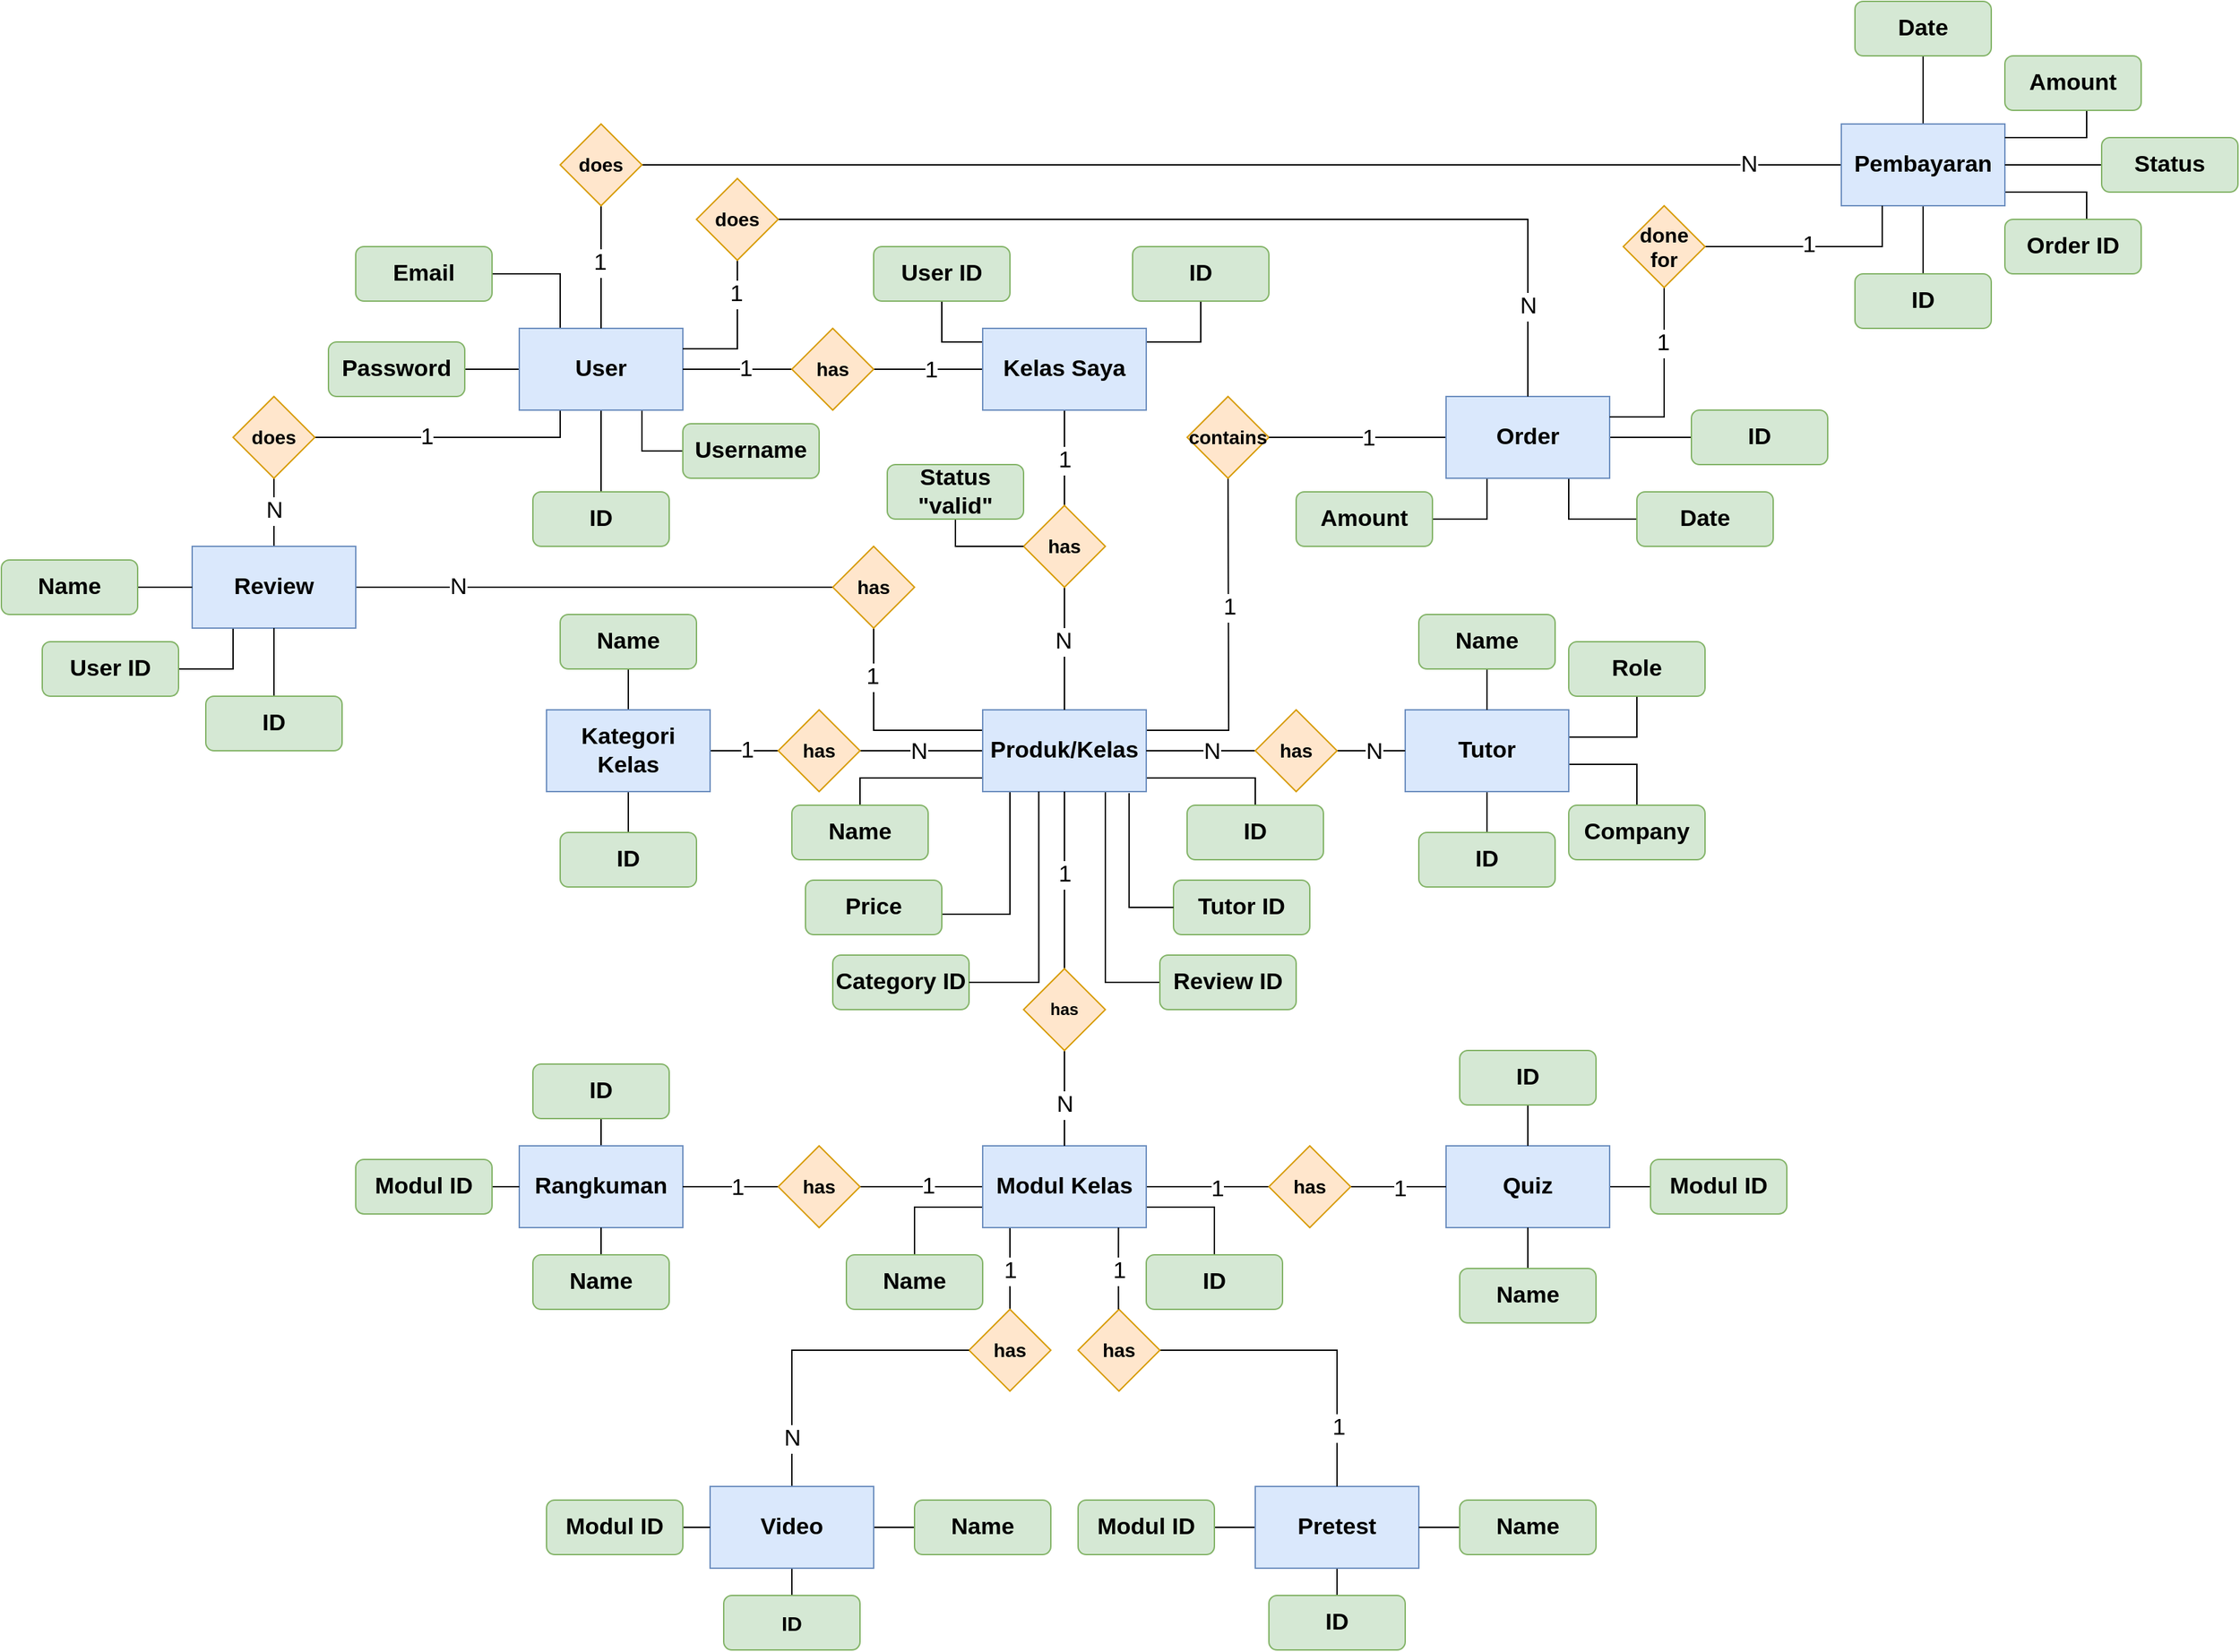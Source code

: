 <mxfile version="26.0.4">
  <diagram id="C5RBs43oDa-KdzZeNtuy" name="Page-1">
    <mxGraphModel dx="2923" dy="2339" grid="1" gridSize="10" guides="1" tooltips="1" connect="1" arrows="1" fold="1" page="1" pageScale="1" pageWidth="827" pageHeight="1169" math="0" shadow="0">
      <root>
        <mxCell id="WIyWlLk6GJQsqaUBKTNV-0" />
        <mxCell id="WIyWlLk6GJQsqaUBKTNV-1" parent="WIyWlLk6GJQsqaUBKTNV-0" />
        <mxCell id="2I8wKv11GM0MQBxy5YEE-51" style="edgeStyle=orthogonalEdgeStyle;rounded=0;orthogonalLoop=1;jettySize=auto;html=1;endArrow=none;endFill=0;" parent="WIyWlLk6GJQsqaUBKTNV-1" source="2I8wKv11GM0MQBxy5YEE-16" target="2I8wKv11GM0MQBxy5YEE-17" edge="1">
          <mxGeometry relative="1" as="geometry">
            <Array as="points">
              <mxPoint x="330" y="510" />
            </Array>
          </mxGeometry>
        </mxCell>
        <mxCell id="2I8wKv11GM0MQBxy5YEE-68" style="edgeStyle=orthogonalEdgeStyle;rounded=0;orthogonalLoop=1;jettySize=auto;html=1;endArrow=none;endFill=0;" parent="WIyWlLk6GJQsqaUBKTNV-1" source="2I8wKv11GM0MQBxy5YEE-74" target="2I8wKv11GM0MQBxy5YEE-67" edge="1">
          <mxGeometry relative="1" as="geometry" />
        </mxCell>
        <mxCell id="2I8wKv11GM0MQBxy5YEE-179" value="&lt;span style=&quot;font-size: 17px;&quot;&gt;1&lt;/span&gt;" style="edgeLabel;html=1;align=center;verticalAlign=middle;resizable=0;points=[];" parent="2I8wKv11GM0MQBxy5YEE-68" vertex="1" connectable="0">
          <mxGeometry x="-0.058" y="-2" relative="1" as="geometry">
            <mxPoint x="-2" as="offset" />
          </mxGeometry>
        </mxCell>
        <mxCell id="2I8wKv11GM0MQBxy5YEE-75" value="" style="edgeStyle=orthogonalEdgeStyle;rounded=0;orthogonalLoop=1;jettySize=auto;html=1;endArrow=none;endFill=0;" parent="WIyWlLk6GJQsqaUBKTNV-1" source="2I8wKv11GM0MQBxy5YEE-79" edge="1">
          <mxGeometry relative="1" as="geometry">
            <mxPoint x="480" y="650" as="targetPoint" />
          </mxGeometry>
        </mxCell>
        <mxCell id="2I8wKv11GM0MQBxy5YEE-101" value="" style="edgeStyle=orthogonalEdgeStyle;rounded=0;orthogonalLoop=1;jettySize=auto;html=1;endArrow=none;endFill=0;" parent="WIyWlLk6GJQsqaUBKTNV-1" source="2I8wKv11GM0MQBxy5YEE-16" edge="1">
          <mxGeometry relative="1" as="geometry">
            <mxPoint x="620" y="540" as="targetPoint" />
            <Array as="points">
              <mxPoint x="620" y="510" />
              <mxPoint x="620" y="540" />
            </Array>
          </mxGeometry>
        </mxCell>
        <mxCell id="2I8wKv11GM0MQBxy5YEE-215" value="" style="edgeStyle=orthogonalEdgeStyle;rounded=0;orthogonalLoop=1;jettySize=auto;html=1;endArrow=none;endFill=0;" parent="WIyWlLk6GJQsqaUBKTNV-1" source="2I8wKv11GM0MQBxy5YEE-16" target="2I8wKv11GM0MQBxy5YEE-213" edge="1">
          <mxGeometry relative="1" as="geometry" />
        </mxCell>
        <mxCell id="2I8wKv11GM0MQBxy5YEE-217" value="&lt;span style=&quot;font-size: 17px;&quot;&gt;N&lt;/span&gt;" style="edgeLabel;html=1;align=center;verticalAlign=middle;resizable=0;points=[];" parent="2I8wKv11GM0MQBxy5YEE-215" vertex="1" connectable="0">
          <mxGeometry x="0.049" y="1" relative="1" as="geometry">
            <mxPoint as="offset" />
          </mxGeometry>
        </mxCell>
        <mxCell id="2I8wKv11GM0MQBxy5YEE-249" style="edgeStyle=orthogonalEdgeStyle;rounded=0;orthogonalLoop=1;jettySize=auto;html=1;exitX=1;exitY=0.25;exitDx=0;exitDy=0;endArrow=none;endFill=0;" parent="WIyWlLk6GJQsqaUBKTNV-1" source="2I8wKv11GM0MQBxy5YEE-16" edge="1">
          <mxGeometry relative="1" as="geometry">
            <mxPoint x="600" y="280" as="targetPoint" />
          </mxGeometry>
        </mxCell>
        <mxCell id="2I8wKv11GM0MQBxy5YEE-258" value="&lt;span style=&quot;font-size: 17px;&quot;&gt;1&lt;/span&gt;" style="edgeLabel;html=1;align=center;verticalAlign=middle;resizable=0;points=[];" parent="2I8wKv11GM0MQBxy5YEE-249" vertex="1" connectable="0">
          <mxGeometry x="0.181" relative="1" as="geometry">
            <mxPoint as="offset" />
          </mxGeometry>
        </mxCell>
        <mxCell id="2I8wKv11GM0MQBxy5YEE-285" style="edgeStyle=orthogonalEdgeStyle;rounded=0;orthogonalLoop=1;jettySize=auto;html=1;exitX=0;exitY=0.25;exitDx=0;exitDy=0;entryX=0.5;entryY=1;entryDx=0;entryDy=0;endArrow=none;endFill=0;" parent="WIyWlLk6GJQsqaUBKTNV-1" source="2I8wKv11GM0MQBxy5YEE-16" target="2I8wKv11GM0MQBxy5YEE-286" edge="1">
          <mxGeometry relative="1" as="geometry">
            <mxPoint x="340" y="400" as="targetPoint" />
          </mxGeometry>
        </mxCell>
        <mxCell id="2I8wKv11GM0MQBxy5YEE-297" value="&lt;span style=&quot;font-size: 17px;&quot;&gt;1&lt;/span&gt;" style="edgeLabel;html=1;align=center;verticalAlign=middle;resizable=0;points=[];" parent="2I8wKv11GM0MQBxy5YEE-285" vertex="1" connectable="0">
          <mxGeometry x="0.535" y="1" relative="1" as="geometry">
            <mxPoint as="offset" />
          </mxGeometry>
        </mxCell>
        <mxCell id="2I8wKv11GM0MQBxy5YEE-316" style="edgeStyle=orthogonalEdgeStyle;rounded=0;orthogonalLoop=1;jettySize=auto;html=1;exitX=0.25;exitY=1;exitDx=0;exitDy=0;entryX=1;entryY=0.5;entryDx=0;entryDy=0;fontFamily=Helvetica;fontSize=12;fontColor=default;endArrow=none;endFill=0;" parent="WIyWlLk6GJQsqaUBKTNV-1" source="2I8wKv11GM0MQBxy5YEE-16" target="2I8wKv11GM0MQBxy5YEE-315" edge="1">
          <mxGeometry relative="1" as="geometry">
            <Array as="points">
              <mxPoint x="440" y="520" />
              <mxPoint x="440" y="610" />
            </Array>
          </mxGeometry>
        </mxCell>
        <mxCell id="2I8wKv11GM0MQBxy5YEE-333" style="edgeStyle=orthogonalEdgeStyle;rounded=0;orthogonalLoop=1;jettySize=auto;html=1;exitX=0.75;exitY=1;exitDx=0;exitDy=0;entryX=0;entryY=0.5;entryDx=0;entryDy=0;fontFamily=Helvetica;fontSize=12;fontColor=default;endArrow=none;endFill=0;" parent="WIyWlLk6GJQsqaUBKTNV-1" source="2I8wKv11GM0MQBxy5YEE-16" target="2I8wKv11GM0MQBxy5YEE-332" edge="1">
          <mxGeometry relative="1" as="geometry" />
        </mxCell>
        <mxCell id="2I8wKv11GM0MQBxy5YEE-16" value="&lt;font style=&quot;font-size: 17px;&quot;&gt;&lt;b&gt;Produk/Kelas&lt;/b&gt;&lt;/font&gt;" style="rounded=0;whiteSpace=wrap;html=1;fillColor=#dae8fc;strokeColor=#6c8ebf;" parent="WIyWlLk6GJQsqaUBKTNV-1" vertex="1">
          <mxGeometry x="420" y="460" width="120" height="60" as="geometry" />
        </mxCell>
        <mxCell id="2I8wKv11GM0MQBxy5YEE-17" value="&lt;font style=&quot;font-size: 17px;&quot;&gt;&lt;b&gt;Name&lt;/b&gt;&lt;/font&gt;" style="rounded=1;whiteSpace=wrap;html=1;fillColor=#d5e8d4;strokeColor=#82b366;" parent="WIyWlLk6GJQsqaUBKTNV-1" vertex="1">
          <mxGeometry x="280" y="530" width="100" height="40" as="geometry" />
        </mxCell>
        <mxCell id="2I8wKv11GM0MQBxy5YEE-124" style="edgeStyle=orthogonalEdgeStyle;rounded=0;orthogonalLoop=1;jettySize=auto;html=1;exitX=1;exitY=0.75;exitDx=0;exitDy=0;entryX=0.5;entryY=0;entryDx=0;entryDy=0;endArrow=none;endFill=0;" parent="WIyWlLk6GJQsqaUBKTNV-1" source="2I8wKv11GM0MQBxy5YEE-20" target="2I8wKv11GM0MQBxy5YEE-30" edge="1">
          <mxGeometry relative="1" as="geometry">
            <mxPoint x="580" y="825.103" as="targetPoint" />
          </mxGeometry>
        </mxCell>
        <mxCell id="2I8wKv11GM0MQBxy5YEE-125" style="edgeStyle=orthogonalEdgeStyle;rounded=0;orthogonalLoop=1;jettySize=auto;html=1;exitX=0;exitY=0.75;exitDx=0;exitDy=0;entryX=0.5;entryY=0;entryDx=0;entryDy=0;endArrow=none;endFill=0;" parent="WIyWlLk6GJQsqaUBKTNV-1" source="2I8wKv11GM0MQBxy5YEE-20" target="2I8wKv11GM0MQBxy5YEE-24" edge="1">
          <mxGeometry relative="1" as="geometry">
            <mxPoint x="380" y="825.103" as="targetPoint" />
          </mxGeometry>
        </mxCell>
        <mxCell id="2I8wKv11GM0MQBxy5YEE-127" style="edgeStyle=orthogonalEdgeStyle;rounded=0;orthogonalLoop=1;jettySize=auto;html=1;exitX=1;exitY=0.5;exitDx=0;exitDy=0;endArrow=none;endFill=0;" parent="WIyWlLk6GJQsqaUBKTNV-1" source="2I8wKv11GM0MQBxy5YEE-20" target="2I8wKv11GM0MQBxy5YEE-76" edge="1">
          <mxGeometry relative="1" as="geometry">
            <Array as="points">
              <mxPoint x="560" y="810" />
              <mxPoint x="560" y="810" />
            </Array>
          </mxGeometry>
        </mxCell>
        <mxCell id="2I8wKv11GM0MQBxy5YEE-128" value="&lt;span style=&quot;color: rgba(0, 0, 0, 0); font-family: monospace; font-size: 0px; text-align: start; background-color: rgb(251, 251, 251);&quot;&gt;%3CmxGraphModel%3E%3Croot%3E%3CmxCell%20id%3D%220%22%2F%3E%3CmxCell%20id%3D%221%22%20parent%3D%220%22%2F%3E%3CmxCell%20id%3D%222%22%20value%3D%22%22%20style%3D%22edgeStyle%3DorthogonalEdgeStyle%3Brounded%3D0%3BorthogonalLoop%3D1%3BjettySize%3Dauto%3Bhtml%3D1%3B%22%20edge%3D%221%22%20parent%3D%221%22%3E%3CmxGeometry%20relative%3D%221%22%20as%3D%22geometry%22%3E%3CmxPoint%20x%3D%22690%22%20y%3D%22820%22%20as%3D%22sourcePoint%22%2F%3E%3CmxPoint%20x%3D%22570%22%20y%3D%22860%22%20as%3D%22targetPoint%22%2F%3E%3C%2FmxGeometry%3E%3C%2FmxCell%3E%3C%2Froot%3E%3C%2FmxGraphModel%3E&lt;/span&gt;" style="edgeLabel;html=1;align=center;verticalAlign=middle;resizable=0;points=[];" parent="2I8wKv11GM0MQBxy5YEE-127" vertex="1" connectable="0">
          <mxGeometry x="-0.213" y="-1" relative="1" as="geometry">
            <mxPoint as="offset" />
          </mxGeometry>
        </mxCell>
        <mxCell id="2I8wKv11GM0MQBxy5YEE-155" value="&lt;span style=&quot;font-size: 17px;&quot;&gt;1&lt;/span&gt;" style="edgeLabel;html=1;align=center;verticalAlign=middle;resizable=0;points=[];" parent="2I8wKv11GM0MQBxy5YEE-127" vertex="1" connectable="0">
          <mxGeometry x="0.142" y="-2" relative="1" as="geometry">
            <mxPoint as="offset" />
          </mxGeometry>
        </mxCell>
        <mxCell id="2I8wKv11GM0MQBxy5YEE-201" value="" style="edgeStyle=orthogonalEdgeStyle;rounded=0;orthogonalLoop=1;jettySize=auto;html=1;endArrow=none;endFill=0;" parent="WIyWlLk6GJQsqaUBKTNV-1" source="2I8wKv11GM0MQBxy5YEE-20" target="2I8wKv11GM0MQBxy5YEE-133" edge="1">
          <mxGeometry relative="1" as="geometry" />
        </mxCell>
        <mxCell id="2I8wKv11GM0MQBxy5YEE-203" value="&lt;span style=&quot;color: rgba(0, 0, 0, 0); font-family: monospace; font-size: 0px; text-align: start; background-color: rgb(251, 251, 251);&quot;&gt;%3CmxGraphModel%3E%3Croot%3E%3CmxCell%20id%3D%220%22%2F%3E%3CmxCell%20id%3D%221%22%20parent%3D%220%22%2F%3E%3CmxCell%20id%3D%222%22%20style%3D%22edgeStyle%3DorthogonalEdgeStyle%3Brounded%3D0%3BorthogonalLoop%3D1%3BjettySize%3Dauto%3Bhtml%3D1%3BexitX%3D1%3BexitY%3D0.5%3BexitDx%3D0%3BexitDy%3D0%3BentryX%3D0%3BentryY%3D0.5%3BentryDx%3D0%3BentryDy%3D0%3BendArrow%3Dnone%3BendFill%3D0%3B%22%20edge%3D%221%22%20parent%3D%221%22%3E%3CmxGeometry%20relative%3D%221%22%20as%3D%22geometry%22%3E%3CmxPoint%20x%3D%22190%22%20y%3D%22810%22%20as%3D%22sourcePoint%22%2F%3E%3CmxPoint%20x%3D%22420%22%20y%3D%22810%22%20as%3D%22targetPoint%22%2F%3E%3C%2FmxGeometry%3E%3C%2FmxCell%3E%3CmxCell%20id%3D%223%22%20value%3D%22%26lt%3Bspan%20style%3D%26quot%3Bcolor%3A%20rgba(0%2C%200%2C%200%2C%200)%3B%20font-family%3A%20monospace%3B%20font-size%3A%200px%3B%20text-align%3A%20start%3B%20background-color%3A%20rgb(251%2C%20251%2C%20251)%3B%26quot%3B%26gt%3B%253CmxGraphModel%253E%253Croot%253E%253CmxCell%2520id%253D%25220%2522%252F%253E%253CmxCell%2520id%253D%25221%2522%2520parent%253D%25220%2522%252F%253E%253CmxCell%2520id%253D%25222%2522%2520style%253D%2522edgeStyle%253DorthogonalEdgeStyle%253Brounded%253D0%253BorthogonalLoop%253D1%253BjettySize%253Dauto%253Bhtml%253D1%253BexitX%253D0.75%253BexitY%253D1%253BexitDx%253D0%253BexitDy%253D0%253B%2522%2520edge%253D%25221%2522%2520parent%253D%25221%2522%253E%253CmxGeometry%2520relative%253D%25221%2522%2520as%253D%2522geometry%2522%253E%253CmxPoint%2520x%253D%2522170%2522%2520y%253D%2522930%2522%2520as%253D%2522targetPoint%2522%252F%253E%253CmxPoint%2520x%253D%2522160%2522%2520y%253D%2522860%2522%2520as%253D%2522sourcePoint%2522%252F%253E%253C%252FmxGeometry%253E%253C%252FmxCell%253E%253C%252Froot%253E%253C%252FmxGraphModel%253E%26lt%3B%2Fspan%26gt%3B%22%20style%3D%22edgeLabel%3Bhtml%3D1%3Balign%3Dcenter%3BverticalAlign%3Dmiddle%3Bresizable%3D0%3Bpoints%3D%5B%5D%3B%22%20vertex%3D%221%22%20connectable%3D%220%22%20parent%3D%222%22%3E%3CmxGeometry%20x%3D%220.637%22%20y%3D%22-1%22%20relative%3D%221%22%20as%3D%22geometry%22%3E%3CmxPoint%20as%3D%22offset%22%2F%3E%3C%2FmxGeometry%3E%3C%2FmxCell%3E%3CmxCell%20id%3D%224%22%20value%3D%22%26lt%3Bspan%20style%3D%26quot%3Bfont-size%3A%2017px%3B%26quot%3B%26gt%3B1%26lt%3B%2Fspan%26gt%3B%22%20style%3D%22edgeLabel%3Bhtml%3D1%3Balign%3Dcenter%3BverticalAlign%3Dmiddle%3Bresizable%3D0%3Bpoints%3D%5B%5D%3B%22%20vertex%3D%221%22%20connectable%3D%220%22%20parent%3D%222%22%3E%3CmxGeometry%20x%3D%220.596%22%20relative%3D%221%22%20as%3D%22geometry%22%3E%3CmxPoint%20as%3D%22offset%22%2F%3E%3C%2FmxGeometry%3E%3C%2FmxCell%3E%3CmxCell%20id%3D%225%22%20value%3D%22%26lt%3Bspan%20style%3D%26quot%3Bfont-size%3A%2017px%3B%26quot%3B%26gt%3B1%26lt%3B%2Fspan%26gt%3B%22%20style%3D%22edgeLabel%3Bhtml%3D1%3Balign%3Dcenter%3BverticalAlign%3Dmiddle%3Bresizable%3D0%3Bpoints%3D%5B%5D%3B%22%20vertex%3D%221%22%20connectable%3D%220%22%20parent%3D%222%22%3E%3CmxGeometry%20x%3D%22-0.599%22%20relative%3D%221%22%20as%3D%22geometry%22%3E%3CmxPoint%20as%3D%22offset%22%2F%3E%3C%2FmxGeometry%3E%3C%2FmxCell%3E%3C%2Froot%3E%3C%2FmxGraphModel%3E&lt;/span&gt;" style="edgeLabel;html=1;align=center;verticalAlign=middle;resizable=0;points=[];" parent="2I8wKv11GM0MQBxy5YEE-201" vertex="1" connectable="0">
          <mxGeometry x="0.016" y="-3" relative="1" as="geometry">
            <mxPoint as="offset" />
          </mxGeometry>
        </mxCell>
        <mxCell id="2I8wKv11GM0MQBxy5YEE-204" value="&lt;span style=&quot;font-size: 17px;&quot;&gt;1&lt;/span&gt;" style="edgeLabel;html=1;align=center;verticalAlign=middle;resizable=0;points=[];" parent="2I8wKv11GM0MQBxy5YEE-201" vertex="1" connectable="0">
          <mxGeometry x="-0.105" relative="1" as="geometry">
            <mxPoint as="offset" />
          </mxGeometry>
        </mxCell>
        <mxCell id="2I8wKv11GM0MQBxy5YEE-334" value="" style="edgeStyle=orthogonalEdgeStyle;rounded=0;orthogonalLoop=1;jettySize=auto;html=1;fontFamily=Helvetica;fontSize=12;fontColor=default;endArrow=none;endFill=0;" parent="WIyWlLk6GJQsqaUBKTNV-1" source="2I8wKv11GM0MQBxy5YEE-20" target="2I8wKv11GM0MQBxy5YEE-146" edge="1">
          <mxGeometry relative="1" as="geometry">
            <Array as="points">
              <mxPoint x="440" y="850" />
              <mxPoint x="440" y="850" />
            </Array>
          </mxGeometry>
        </mxCell>
        <mxCell id="2I8wKv11GM0MQBxy5YEE-335" value="&lt;span style=&quot;font-size: 17px;&quot;&gt;1&lt;/span&gt;" style="edgeLabel;html=1;align=center;verticalAlign=middle;resizable=0;points=[];rounded=1;strokeColor=#9673a6;fontFamily=Helvetica;fontSize=12;fontColor=default;fillColor=#e1d5e7;" parent="2I8wKv11GM0MQBxy5YEE-334" vertex="1" connectable="0">
          <mxGeometry x="0.048" relative="1" as="geometry">
            <mxPoint as="offset" />
          </mxGeometry>
        </mxCell>
        <mxCell id="2I8wKv11GM0MQBxy5YEE-20" value="&lt;font style=&quot;font-size: 17px;&quot;&gt;&lt;b&gt;Modul Kelas&lt;/b&gt;&lt;/font&gt;" style="rounded=0;whiteSpace=wrap;html=1;fillColor=#dae8fc;strokeColor=#6c8ebf;" parent="WIyWlLk6GJQsqaUBKTNV-1" vertex="1">
          <mxGeometry x="420" y="780" width="120" height="60" as="geometry" />
        </mxCell>
        <mxCell id="2I8wKv11GM0MQBxy5YEE-34" value="" style="edgeStyle=orthogonalEdgeStyle;rounded=0;orthogonalLoop=1;jettySize=auto;html=1;endArrow=none;endFill=0;" parent="WIyWlLk6GJQsqaUBKTNV-1" source="2I8wKv11GM0MQBxy5YEE-21" target="2I8wKv11GM0MQBxy5YEE-23" edge="1">
          <mxGeometry relative="1" as="geometry" />
        </mxCell>
        <mxCell id="2I8wKv11GM0MQBxy5YEE-21" value="&lt;font style=&quot;font-size: 17px;&quot;&gt;&lt;b&gt;Rangkuman&lt;/b&gt;&lt;/font&gt;" style="rounded=0;whiteSpace=wrap;html=1;fillColor=#dae8fc;strokeColor=#6c8ebf;" parent="WIyWlLk6GJQsqaUBKTNV-1" vertex="1">
          <mxGeometry x="80" y="780" width="120" height="60" as="geometry" />
        </mxCell>
        <mxCell id="2I8wKv11GM0MQBxy5YEE-41" style="edgeStyle=orthogonalEdgeStyle;rounded=0;orthogonalLoop=1;jettySize=auto;html=1;endArrow=none;endFill=0;" parent="WIyWlLk6GJQsqaUBKTNV-1" source="2I8wKv11GM0MQBxy5YEE-22" target="2I8wKv11GM0MQBxy5YEE-33" edge="1">
          <mxGeometry relative="1" as="geometry">
            <Array as="points">
              <mxPoint x="930" y="810" />
              <mxPoint x="930" y="810" />
            </Array>
          </mxGeometry>
        </mxCell>
        <mxCell id="2I8wKv11GM0MQBxy5YEE-22" value="&lt;font style=&quot;font-size: 17px;&quot;&gt;&lt;b&gt;Quiz&lt;/b&gt;&lt;/font&gt;" style="rounded=0;whiteSpace=wrap;html=1;fillColor=#dae8fc;strokeColor=#6c8ebf;" parent="WIyWlLk6GJQsqaUBKTNV-1" vertex="1">
          <mxGeometry x="760" y="780" width="120" height="60" as="geometry" />
        </mxCell>
        <mxCell id="2I8wKv11GM0MQBxy5YEE-23" value="&lt;font style=&quot;font-size: 17px;&quot;&gt;&lt;b&gt;ID&lt;/b&gt;&lt;/font&gt;" style="rounded=1;whiteSpace=wrap;html=1;fillColor=#d5e8d4;strokeColor=#82b366;" parent="WIyWlLk6GJQsqaUBKTNV-1" vertex="1">
          <mxGeometry x="90" y="720" width="100" height="40" as="geometry" />
        </mxCell>
        <mxCell id="2I8wKv11GM0MQBxy5YEE-24" value="&lt;font style=&quot;font-size: 17px;&quot;&gt;&lt;b&gt;Name&lt;/b&gt;&lt;/font&gt;" style="rounded=1;whiteSpace=wrap;html=1;fillColor=#d5e8d4;strokeColor=#82b366;" parent="WIyWlLk6GJQsqaUBKTNV-1" vertex="1">
          <mxGeometry x="320" y="860" width="100" height="40" as="geometry" />
        </mxCell>
        <mxCell id="2I8wKv11GM0MQBxy5YEE-88" value="" style="edgeStyle=orthogonalEdgeStyle;rounded=0;orthogonalLoop=1;jettySize=auto;html=1;endArrow=none;endFill=0;" parent="WIyWlLk6GJQsqaUBKTNV-1" source="2I8wKv11GM0MQBxy5YEE-28" target="2I8wKv11GM0MQBxy5YEE-21" edge="1">
          <mxGeometry relative="1" as="geometry" />
        </mxCell>
        <mxCell id="2I8wKv11GM0MQBxy5YEE-28" value="&lt;font style=&quot;font-size: 17px;&quot;&gt;&lt;b&gt;Modul ID&lt;/b&gt;&lt;/font&gt;" style="rounded=1;whiteSpace=wrap;html=1;fillColor=#d5e8d4;strokeColor=#82b366;" parent="WIyWlLk6GJQsqaUBKTNV-1" vertex="1">
          <mxGeometry x="-40" y="790" width="100" height="40" as="geometry" />
        </mxCell>
        <mxCell id="2I8wKv11GM0MQBxy5YEE-30" value="&lt;font style=&quot;font-size: 17px;&quot;&gt;&lt;b&gt;ID&lt;/b&gt;&lt;/font&gt;" style="rounded=1;whiteSpace=wrap;html=1;fillColor=#d5e8d4;strokeColor=#82b366;" parent="WIyWlLk6GJQsqaUBKTNV-1" vertex="1">
          <mxGeometry x="540" y="860" width="100" height="40" as="geometry" />
        </mxCell>
        <mxCell id="2I8wKv11GM0MQBxy5YEE-33" value="&lt;font style=&quot;font-size: 17px;&quot;&gt;&lt;b&gt;Modul ID&lt;/b&gt;&lt;/font&gt;" style="rounded=1;whiteSpace=wrap;html=1;fillColor=#d5e8d4;strokeColor=#82b366;" parent="WIyWlLk6GJQsqaUBKTNV-1" vertex="1">
          <mxGeometry x="910" y="790" width="100" height="40" as="geometry" />
        </mxCell>
        <mxCell id="2I8wKv11GM0MQBxy5YEE-56" value="" style="edgeStyle=orthogonalEdgeStyle;rounded=0;orthogonalLoop=1;jettySize=auto;html=1;endArrow=none;endFill=0;" parent="WIyWlLk6GJQsqaUBKTNV-1" source="2I8wKv11GM0MQBxy5YEE-79" target="2I8wKv11GM0MQBxy5YEE-20" edge="1">
          <mxGeometry relative="1" as="geometry">
            <Array as="points">
              <mxPoint x="480" y="730" />
              <mxPoint x="480" y="730" />
            </Array>
          </mxGeometry>
        </mxCell>
        <mxCell id="2I8wKv11GM0MQBxy5YEE-84" value="&lt;span style=&quot;font-size: 17px;&quot;&gt;N&lt;/span&gt;" style="edgeLabel;html=1;align=center;verticalAlign=middle;resizable=0;points=[];" parent="2I8wKv11GM0MQBxy5YEE-56" vertex="1" connectable="0">
          <mxGeometry x="-0.192" relative="1" as="geometry">
            <mxPoint y="11" as="offset" />
          </mxGeometry>
        </mxCell>
        <mxCell id="2I8wKv11GM0MQBxy5YEE-109" value="" style="edgeStyle=orthogonalEdgeStyle;rounded=0;orthogonalLoop=1;jettySize=auto;html=1;endArrow=none;endFill=0;" parent="WIyWlLk6GJQsqaUBKTNV-1" source="2I8wKv11GM0MQBxy5YEE-59" target="2I8wKv11GM0MQBxy5YEE-22" edge="1">
          <mxGeometry relative="1" as="geometry" />
        </mxCell>
        <mxCell id="2I8wKv11GM0MQBxy5YEE-59" value="&lt;font style=&quot;font-size: 17px;&quot;&gt;&lt;b&gt;ID&lt;/b&gt;&lt;/font&gt;" style="rounded=1;whiteSpace=wrap;html=1;fillColor=#d5e8d4;strokeColor=#82b366;" parent="WIyWlLk6GJQsqaUBKTNV-1" vertex="1">
          <mxGeometry x="770" y="710" width="100" height="40" as="geometry" />
        </mxCell>
        <mxCell id="2I8wKv11GM0MQBxy5YEE-72" style="edgeStyle=orthogonalEdgeStyle;rounded=0;orthogonalLoop=1;jettySize=auto;html=1;exitX=1;exitY=0.25;exitDx=0;exitDy=0;entryX=0.5;entryY=1;entryDx=0;entryDy=0;endArrow=none;endFill=0;" parent="WIyWlLk6GJQsqaUBKTNV-1" edge="1">
          <mxGeometry relative="1" as="geometry">
            <mxPoint x="580.0" y="150" as="targetPoint" />
            <mxPoint x="540.0" y="185" as="sourcePoint" />
            <Array as="points">
              <mxPoint x="540" y="190" />
              <mxPoint x="580" y="190" />
            </Array>
          </mxGeometry>
        </mxCell>
        <mxCell id="2I8wKv11GM0MQBxy5YEE-73" style="edgeStyle=orthogonalEdgeStyle;rounded=0;orthogonalLoop=1;jettySize=auto;html=1;exitX=0;exitY=0.25;exitDx=0;exitDy=0;entryX=0.5;entryY=1;entryDx=0;entryDy=0;endArrow=none;endFill=0;" parent="WIyWlLk6GJQsqaUBKTNV-1" source="2I8wKv11GM0MQBxy5YEE-67" target="2I8wKv11GM0MQBxy5YEE-70" edge="1">
          <mxGeometry relative="1" as="geometry">
            <mxPoint x="350" y="235" as="targetPoint" />
            <Array as="points">
              <mxPoint x="420" y="190" />
              <mxPoint x="390" y="190" />
            </Array>
          </mxGeometry>
        </mxCell>
        <mxCell id="2I8wKv11GM0MQBxy5YEE-221" value="" style="edgeStyle=orthogonalEdgeStyle;rounded=0;orthogonalLoop=1;jettySize=auto;html=1;endArrow=none;endFill=0;" parent="WIyWlLk6GJQsqaUBKTNV-1" source="2I8wKv11GM0MQBxy5YEE-67" target="2I8wKv11GM0MQBxy5YEE-220" edge="1">
          <mxGeometry relative="1" as="geometry" />
        </mxCell>
        <mxCell id="2I8wKv11GM0MQBxy5YEE-223" value="&lt;span style=&quot;font-size: 17px;&quot;&gt;1&lt;/span&gt;" style="edgeLabel;html=1;align=center;verticalAlign=middle;resizable=0;points=[];" parent="2I8wKv11GM0MQBxy5YEE-221" vertex="1" connectable="0">
          <mxGeometry x="-0.044" y="1" relative="1" as="geometry">
            <mxPoint as="offset" />
          </mxGeometry>
        </mxCell>
        <mxCell id="2I8wKv11GM0MQBxy5YEE-67" value="&lt;font style=&quot;font-size: 17px;&quot;&gt;&lt;b&gt;Kelas Saya&lt;/b&gt;&lt;/font&gt;" style="rounded=0;whiteSpace=wrap;html=1;fillColor=#dae8fc;strokeColor=#6c8ebf;" parent="WIyWlLk6GJQsqaUBKTNV-1" vertex="1">
          <mxGeometry x="420" y="180" width="120" height="60" as="geometry" />
        </mxCell>
        <mxCell id="2I8wKv11GM0MQBxy5YEE-69" value="&lt;font style=&quot;font-size: 17px;&quot;&gt;&lt;b&gt;ID&lt;/b&gt;&lt;/font&gt;" style="rounded=1;whiteSpace=wrap;html=1;fillColor=#d5e8d4;strokeColor=#82b366;" parent="WIyWlLk6GJQsqaUBKTNV-1" vertex="1">
          <mxGeometry x="530" y="120" width="100" height="40" as="geometry" />
        </mxCell>
        <mxCell id="2I8wKv11GM0MQBxy5YEE-70" value="&lt;font style=&quot;font-size: 17px;&quot;&gt;&lt;b&gt;User ID&lt;/b&gt;&lt;/font&gt;" style="rounded=1;whiteSpace=wrap;html=1;fillColor=#d5e8d4;strokeColor=#82b366;" parent="WIyWlLk6GJQsqaUBKTNV-1" vertex="1">
          <mxGeometry x="340" y="120" width="100" height="40" as="geometry" />
        </mxCell>
        <mxCell id="2I8wKv11GM0MQBxy5YEE-198" value="" style="edgeStyle=orthogonalEdgeStyle;rounded=0;orthogonalLoop=1;jettySize=auto;html=1;endArrow=none;endFill=0;" parent="WIyWlLk6GJQsqaUBKTNV-1" source="2I8wKv11GM0MQBxy5YEE-76" target="2I8wKv11GM0MQBxy5YEE-22" edge="1">
          <mxGeometry relative="1" as="geometry" />
        </mxCell>
        <mxCell id="2I8wKv11GM0MQBxy5YEE-199" value="&lt;span style=&quot;font-size: 17px;&quot;&gt;1&lt;/span&gt;" style="edgeLabel;html=1;align=center;verticalAlign=middle;resizable=0;points=[];" parent="2I8wKv11GM0MQBxy5YEE-198" vertex="1" connectable="0">
          <mxGeometry x="0.031" y="-2" relative="1" as="geometry">
            <mxPoint as="offset" />
          </mxGeometry>
        </mxCell>
        <mxCell id="2I8wKv11GM0MQBxy5YEE-76" value="&lt;font style=&quot;font-size: 14px;&quot;&gt;&lt;b&gt;has&lt;/b&gt;&lt;/font&gt;" style="rhombus;whiteSpace=wrap;html=1;fillColor=#ffe6cc;strokeColor=#d79b00;" parent="WIyWlLk6GJQsqaUBKTNV-1" vertex="1">
          <mxGeometry x="630" y="780" width="60" height="60" as="geometry" />
        </mxCell>
        <mxCell id="2I8wKv11GM0MQBxy5YEE-202" value="" style="edgeStyle=orthogonalEdgeStyle;rounded=0;orthogonalLoop=1;jettySize=auto;html=1;endArrow=none;endFill=0;" parent="WIyWlLk6GJQsqaUBKTNV-1" source="2I8wKv11GM0MQBxy5YEE-133" target="2I8wKv11GM0MQBxy5YEE-21" edge="1">
          <mxGeometry relative="1" as="geometry" />
        </mxCell>
        <mxCell id="2I8wKv11GM0MQBxy5YEE-205" value="&lt;span style=&quot;font-size: 17px;&quot;&gt;1&lt;/span&gt;" style="edgeLabel;html=1;align=center;verticalAlign=middle;resizable=0;points=[];" parent="2I8wKv11GM0MQBxy5YEE-202" vertex="1" connectable="0">
          <mxGeometry x="-0.135" y="1" relative="1" as="geometry">
            <mxPoint as="offset" />
          </mxGeometry>
        </mxCell>
        <mxCell id="2I8wKv11GM0MQBxy5YEE-133" value="&lt;font style=&quot;font-size: 14px;&quot;&gt;&lt;b&gt;has&lt;/b&gt;&lt;/font&gt;" style="rhombus;whiteSpace=wrap;html=1;fillColor=#ffe6cc;strokeColor=#d79b00;" parent="WIyWlLk6GJQsqaUBKTNV-1" vertex="1">
          <mxGeometry x="270" y="780" width="60" height="60" as="geometry" />
        </mxCell>
        <mxCell id="2I8wKv11GM0MQBxy5YEE-165" value="" style="edgeStyle=orthogonalEdgeStyle;rounded=0;orthogonalLoop=1;jettySize=auto;html=1;endArrow=none;endFill=0;" parent="WIyWlLk6GJQsqaUBKTNV-1" source="2I8wKv11GM0MQBxy5YEE-144" target="2I8wKv11GM0MQBxy5YEE-163" edge="1">
          <mxGeometry relative="1" as="geometry" />
        </mxCell>
        <mxCell id="2I8wKv11GM0MQBxy5YEE-144" value="&lt;font style=&quot;font-size: 15px;&quot;&gt;&lt;b&gt;ID&lt;/b&gt;&lt;/font&gt;" style="rounded=1;whiteSpace=wrap;html=1;fillColor=#d5e8d4;strokeColor=#82b366;" parent="WIyWlLk6GJQsqaUBKTNV-1" vertex="1">
          <mxGeometry x="230" y="1110" width="100" height="40" as="geometry" />
        </mxCell>
        <mxCell id="2I8wKv11GM0MQBxy5YEE-146" value="&lt;font style=&quot;font-size: 14px;&quot;&gt;&lt;b&gt;has&lt;/b&gt;&lt;/font&gt;" style="rhombus;whiteSpace=wrap;html=1;fillColor=#ffe6cc;strokeColor=#d79b00;" parent="WIyWlLk6GJQsqaUBKTNV-1" vertex="1">
          <mxGeometry x="410" y="900" width="60" height="60" as="geometry" />
        </mxCell>
        <mxCell id="2I8wKv11GM0MQBxy5YEE-166" value="" style="edgeStyle=orthogonalEdgeStyle;rounded=0;orthogonalLoop=1;jettySize=auto;html=1;endArrow=none;endFill=0;" parent="WIyWlLk6GJQsqaUBKTNV-1" source="2I8wKv11GM0MQBxy5YEE-150" target="2I8wKv11GM0MQBxy5YEE-163" edge="1">
          <mxGeometry relative="1" as="geometry" />
        </mxCell>
        <mxCell id="2I8wKv11GM0MQBxy5YEE-150" value="&lt;font style=&quot;font-size: 17px;&quot;&gt;&lt;b&gt;Name&lt;/b&gt;&lt;/font&gt;" style="rounded=1;whiteSpace=wrap;html=1;fillColor=#d5e8d4;strokeColor=#82b366;" parent="WIyWlLk6GJQsqaUBKTNV-1" vertex="1">
          <mxGeometry x="370" y="1040" width="100" height="40" as="geometry" />
        </mxCell>
        <mxCell id="2I8wKv11GM0MQBxy5YEE-336" style="edgeStyle=orthogonalEdgeStyle;rounded=0;orthogonalLoop=1;jettySize=auto;html=1;exitX=0.5;exitY=0;exitDx=0;exitDy=0;entryX=0;entryY=0.5;entryDx=0;entryDy=0;fontFamily=Helvetica;fontSize=12;fontColor=default;endArrow=none;endFill=0;" parent="WIyWlLk6GJQsqaUBKTNV-1" source="2I8wKv11GM0MQBxy5YEE-163" target="2I8wKv11GM0MQBxy5YEE-146" edge="1">
          <mxGeometry relative="1" as="geometry" />
        </mxCell>
        <mxCell id="2I8wKv11GM0MQBxy5YEE-337" value="&lt;span style=&quot;font-size: 17px;&quot;&gt;N&lt;/span&gt;" style="edgeLabel;html=1;align=center;verticalAlign=middle;resizable=0;points=[];rounded=1;strokeColor=#9673a6;fontFamily=Helvetica;fontSize=12;fontColor=default;fillColor=#e1d5e7;" parent="2I8wKv11GM0MQBxy5YEE-336" vertex="1" connectable="0">
          <mxGeometry x="-0.571" y="1" relative="1" as="geometry">
            <mxPoint x="1" y="14" as="offset" />
          </mxGeometry>
        </mxCell>
        <mxCell id="2I8wKv11GM0MQBxy5YEE-163" value="&lt;font style=&quot;font-size: 17px;&quot;&gt;&lt;b&gt;Video&lt;/b&gt;&lt;/font&gt;" style="rounded=0;whiteSpace=wrap;html=1;fillColor=#dae8fc;strokeColor=#6c8ebf;" parent="WIyWlLk6GJQsqaUBKTNV-1" vertex="1">
          <mxGeometry x="220" y="1030" width="120" height="60" as="geometry" />
        </mxCell>
        <mxCell id="2I8wKv11GM0MQBxy5YEE-170" value="" style="edgeStyle=orthogonalEdgeStyle;rounded=0;orthogonalLoop=1;jettySize=auto;html=1;endArrow=none;endFill=0;" parent="WIyWlLk6GJQsqaUBKTNV-1" source="2I8wKv11GM0MQBxy5YEE-169" target="2I8wKv11GM0MQBxy5YEE-21" edge="1">
          <mxGeometry relative="1" as="geometry" />
        </mxCell>
        <mxCell id="2I8wKv11GM0MQBxy5YEE-169" value="&lt;font style=&quot;font-size: 17px;&quot;&gt;&lt;b&gt;Name&lt;/b&gt;&lt;/font&gt;" style="rounded=1;whiteSpace=wrap;html=1;fillColor=#d5e8d4;strokeColor=#82b366;" parent="WIyWlLk6GJQsqaUBKTNV-1" vertex="1">
          <mxGeometry x="90" y="860" width="100" height="40" as="geometry" />
        </mxCell>
        <mxCell id="2I8wKv11GM0MQBxy5YEE-172" value="" style="edgeStyle=orthogonalEdgeStyle;rounded=0;orthogonalLoop=1;jettySize=auto;html=1;endArrow=none;endFill=0;" parent="WIyWlLk6GJQsqaUBKTNV-1" source="2I8wKv11GM0MQBxy5YEE-171" target="2I8wKv11GM0MQBxy5YEE-22" edge="1">
          <mxGeometry relative="1" as="geometry" />
        </mxCell>
        <mxCell id="2I8wKv11GM0MQBxy5YEE-171" value="&lt;font style=&quot;font-size: 17px;&quot;&gt;&lt;b&gt;Name&lt;/b&gt;&lt;/font&gt;" style="rounded=1;whiteSpace=wrap;html=1;fillColor=#d5e8d4;strokeColor=#82b366;" parent="WIyWlLk6GJQsqaUBKTNV-1" vertex="1">
          <mxGeometry x="770" y="870" width="100" height="40" as="geometry" />
        </mxCell>
        <mxCell id="2I8wKv11GM0MQBxy5YEE-174" value="" style="edgeStyle=orthogonalEdgeStyle;rounded=0;orthogonalLoop=1;jettySize=auto;html=1;endArrow=none;endFill=0;" parent="WIyWlLk6GJQsqaUBKTNV-1" source="2I8wKv11GM0MQBxy5YEE-173" target="2I8wKv11GM0MQBxy5YEE-163" edge="1">
          <mxGeometry relative="1" as="geometry" />
        </mxCell>
        <mxCell id="2I8wKv11GM0MQBxy5YEE-173" value="&lt;font style=&quot;font-size: 17px;&quot;&gt;&lt;b&gt;Modul ID&lt;/b&gt;&lt;/font&gt;" style="rounded=1;whiteSpace=wrap;html=1;fillColor=#d5e8d4;strokeColor=#82b366;" parent="WIyWlLk6GJQsqaUBKTNV-1" vertex="1">
          <mxGeometry x="100" y="1040" width="100" height="40" as="geometry" />
        </mxCell>
        <mxCell id="2I8wKv11GM0MQBxy5YEE-175" value="" style="edgeStyle=orthogonalEdgeStyle;rounded=0;orthogonalLoop=1;jettySize=auto;html=1;endArrow=none;endFill=0;" parent="WIyWlLk6GJQsqaUBKTNV-1" source="2I8wKv11GM0MQBxy5YEE-16" target="2I8wKv11GM0MQBxy5YEE-74" edge="1">
          <mxGeometry relative="1" as="geometry">
            <mxPoint x="480" y="440" as="sourcePoint" />
            <mxPoint x="480" y="240" as="targetPoint" />
          </mxGeometry>
        </mxCell>
        <mxCell id="2I8wKv11GM0MQBxy5YEE-180" value="&lt;span style=&quot;font-size: 17px;&quot;&gt;N&lt;/span&gt;" style="edgeLabel;html=1;align=center;verticalAlign=middle;resizable=0;points=[];" parent="2I8wKv11GM0MQBxy5YEE-175" vertex="1" connectable="0">
          <mxGeometry x="0.113" y="1" relative="1" as="geometry">
            <mxPoint as="offset" />
          </mxGeometry>
        </mxCell>
        <mxCell id="2I8wKv11GM0MQBxy5YEE-74" value="&lt;font style=&quot;font-size: 14px;&quot;&gt;&lt;b&gt;has&lt;/b&gt;&lt;/font&gt;" style="rhombus;whiteSpace=wrap;html=1;fillColor=#ffe6cc;strokeColor=#d79b00;" parent="WIyWlLk6GJQsqaUBKTNV-1" vertex="1">
          <mxGeometry x="450" y="310" width="60" height="60" as="geometry" />
        </mxCell>
        <mxCell id="2I8wKv11GM0MQBxy5YEE-184" style="edgeStyle=orthogonalEdgeStyle;rounded=0;orthogonalLoop=1;jettySize=auto;html=1;entryX=1;entryY=0.5;entryDx=0;entryDy=0;endArrow=none;endFill=0;" parent="WIyWlLk6GJQsqaUBKTNV-1" source="2I8wKv11GM0MQBxy5YEE-194" target="2I8wKv11GM0MQBxy5YEE-16" edge="1">
          <mxGeometry relative="1" as="geometry">
            <Array as="points">
              <mxPoint x="620" y="490" />
              <mxPoint x="620" y="490" />
            </Array>
          </mxGeometry>
        </mxCell>
        <mxCell id="2I8wKv11GM0MQBxy5YEE-195" value="&lt;span style=&quot;color: rgba(0, 0, 0, 0); font-family: monospace; font-size: 0px; text-align: start; background-color: rgb(251, 251, 251);&quot;&gt;%3CmxGraphModel%3E%3Croot%3E%3CmxCell%20id%3D%220%22%2F%3E%3CmxCell%20id%3D%221%22%20parent%3D%220%22%2F%3E%3CmxCell%20id%3D%222%22%20value%3D%22has%22%20style%3D%22rhombus%3BwhiteSpace%3Dwrap%3Bhtml%3D1%3B%22%20vertex%3D%221%22%20parent%3D%221%22%3E%3CmxGeometry%20x%3D%22450%22%20y%3D%22310%22%20width%3D%2260%22%20height%3D%2260%22%20as%3D%22geometry%22%2F%3E%3C%2FmxCell%3E%3C%2Froot%3E%3C%2FmxGraphModel%3EN&lt;/span&gt;" style="edgeLabel;html=1;align=center;verticalAlign=middle;resizable=0;points=[];" parent="2I8wKv11GM0MQBxy5YEE-184" vertex="1" connectable="0">
          <mxGeometry x="0.464" relative="1" as="geometry">
            <mxPoint as="offset" />
          </mxGeometry>
        </mxCell>
        <mxCell id="2I8wKv11GM0MQBxy5YEE-216" value="&lt;span style=&quot;font-size: 17px;&quot;&gt;N&lt;/span&gt;" style="edgeLabel;html=1;align=center;verticalAlign=middle;resizable=0;points=[];" parent="2I8wKv11GM0MQBxy5YEE-184" vertex="1" connectable="0">
          <mxGeometry x="-0.196" y="1" relative="1" as="geometry">
            <mxPoint as="offset" />
          </mxGeometry>
        </mxCell>
        <mxCell id="2I8wKv11GM0MQBxy5YEE-192" value="" style="edgeStyle=orthogonalEdgeStyle;rounded=0;orthogonalLoop=1;jettySize=auto;html=1;endArrow=none;endFill=0;" parent="WIyWlLk6GJQsqaUBKTNV-1" source="2I8wKv11GM0MQBxy5YEE-183" target="2I8wKv11GM0MQBxy5YEE-187" edge="1">
          <mxGeometry relative="1" as="geometry" />
        </mxCell>
        <mxCell id="2I8wKv11GM0MQBxy5YEE-325" style="edgeStyle=orthogonalEdgeStyle;rounded=0;orthogonalLoop=1;jettySize=auto;html=1;exitX=1;exitY=0.25;exitDx=0;exitDy=0;entryX=0.5;entryY=1;entryDx=0;entryDy=0;fontFamily=Helvetica;fontSize=12;fontColor=default;endArrow=none;endFill=0;" parent="WIyWlLk6GJQsqaUBKTNV-1" source="2I8wKv11GM0MQBxy5YEE-183" target="2I8wKv11GM0MQBxy5YEE-238" edge="1">
          <mxGeometry relative="1" as="geometry">
            <Array as="points">
              <mxPoint x="880" y="480" />
              <mxPoint x="930" y="480" />
            </Array>
          </mxGeometry>
        </mxCell>
        <mxCell id="2I8wKv11GM0MQBxy5YEE-326" style="edgeStyle=orthogonalEdgeStyle;rounded=0;orthogonalLoop=1;jettySize=auto;html=1;exitX=1;exitY=0.75;exitDx=0;exitDy=0;entryX=0.5;entryY=0;entryDx=0;entryDy=0;fontFamily=Helvetica;fontSize=12;fontColor=default;endArrow=none;endFill=0;" parent="WIyWlLk6GJQsqaUBKTNV-1" source="2I8wKv11GM0MQBxy5YEE-183" target="2I8wKv11GM0MQBxy5YEE-239" edge="1">
          <mxGeometry relative="1" as="geometry">
            <Array as="points">
              <mxPoint x="880" y="500" />
              <mxPoint x="930" y="500" />
            </Array>
          </mxGeometry>
        </mxCell>
        <mxCell id="2I8wKv11GM0MQBxy5YEE-183" value="&lt;font style=&quot;font-size: 17px;&quot;&gt;&lt;b&gt;Tutor&lt;/b&gt;&lt;/font&gt;" style="rounded=0;whiteSpace=wrap;html=1;fillColor=#dae8fc;strokeColor=#6c8ebf;" parent="WIyWlLk6GJQsqaUBKTNV-1" vertex="1">
          <mxGeometry x="730" y="460" width="120" height="60" as="geometry" />
        </mxCell>
        <mxCell id="2I8wKv11GM0MQBxy5YEE-186" value="" style="edgeStyle=orthogonalEdgeStyle;rounded=0;orthogonalLoop=1;jettySize=auto;html=1;endArrow=none;endFill=0;" parent="WIyWlLk6GJQsqaUBKTNV-1" source="2I8wKv11GM0MQBxy5YEE-185" target="2I8wKv11GM0MQBxy5YEE-183" edge="1">
          <mxGeometry relative="1" as="geometry" />
        </mxCell>
        <mxCell id="2I8wKv11GM0MQBxy5YEE-185" value="&lt;font style=&quot;font-size: 17px;&quot;&gt;&lt;b&gt;Name&lt;/b&gt;&lt;/font&gt;" style="rounded=1;whiteSpace=wrap;html=1;fillColor=#d5e8d4;strokeColor=#82b366;" parent="WIyWlLk6GJQsqaUBKTNV-1" vertex="1">
          <mxGeometry x="740" y="390" width="100" height="40" as="geometry" />
        </mxCell>
        <mxCell id="2I8wKv11GM0MQBxy5YEE-187" value="&lt;font style=&quot;font-size: 17px;&quot;&gt;&lt;b&gt;ID&lt;/b&gt;&lt;/font&gt;" style="rounded=1;whiteSpace=wrap;html=1;fillColor=#d5e8d4;strokeColor=#82b366;" parent="WIyWlLk6GJQsqaUBKTNV-1" vertex="1">
          <mxGeometry x="740" y="550" width="100" height="40" as="geometry" />
        </mxCell>
        <mxCell id="2I8wKv11GM0MQBxy5YEE-206" value="" style="edgeStyle=orthogonalEdgeStyle;rounded=0;orthogonalLoop=1;jettySize=auto;html=1;endArrow=none;endFill=0;" parent="WIyWlLk6GJQsqaUBKTNV-1" source="2I8wKv11GM0MQBxy5YEE-16" target="2I8wKv11GM0MQBxy5YEE-79" edge="1">
          <mxGeometry relative="1" as="geometry">
            <mxPoint x="480" y="500" as="sourcePoint" />
            <mxPoint x="480" y="650" as="targetPoint" />
          </mxGeometry>
        </mxCell>
        <mxCell id="2I8wKv11GM0MQBxy5YEE-207" value="&lt;span style=&quot;font-size: 17px;&quot;&gt;1&lt;/span&gt;" style="edgeLabel;html=1;align=center;verticalAlign=middle;resizable=0;points=[];" parent="2I8wKv11GM0MQBxy5YEE-206" vertex="1" connectable="0">
          <mxGeometry x="-0.066" relative="1" as="geometry">
            <mxPoint as="offset" />
          </mxGeometry>
        </mxCell>
        <mxCell id="2I8wKv11GM0MQBxy5YEE-79" value="&lt;b&gt;has&lt;/b&gt;" style="rhombus;whiteSpace=wrap;html=1;fillColor=#ffe6cc;strokeColor=#d79b00;" parent="WIyWlLk6GJQsqaUBKTNV-1" vertex="1">
          <mxGeometry x="450" y="650" width="60" height="60" as="geometry" />
        </mxCell>
        <mxCell id="2I8wKv11GM0MQBxy5YEE-214" value="" style="edgeStyle=orthogonalEdgeStyle;rounded=0;orthogonalLoop=1;jettySize=auto;html=1;endArrow=none;endFill=0;" parent="WIyWlLk6GJQsqaUBKTNV-1" source="2I8wKv11GM0MQBxy5YEE-208" target="2I8wKv11GM0MQBxy5YEE-213" edge="1">
          <mxGeometry relative="1" as="geometry" />
        </mxCell>
        <mxCell id="2I8wKv11GM0MQBxy5YEE-218" value="&lt;span style=&quot;font-size: 17px;&quot;&gt;1&lt;/span&gt;" style="edgeLabel;html=1;align=center;verticalAlign=middle;resizable=0;points=[];" parent="2I8wKv11GM0MQBxy5YEE-214" vertex="1" connectable="0">
          <mxGeometry x="0.06" relative="1" as="geometry">
            <mxPoint as="offset" />
          </mxGeometry>
        </mxCell>
        <mxCell id="2I8wKv11GM0MQBxy5YEE-246" value="" style="edgeStyle=orthogonalEdgeStyle;rounded=0;orthogonalLoop=1;jettySize=auto;html=1;endArrow=none;endFill=0;" parent="WIyWlLk6GJQsqaUBKTNV-1" source="2I8wKv11GM0MQBxy5YEE-208" target="2I8wKv11GM0MQBxy5YEE-245" edge="1">
          <mxGeometry relative="1" as="geometry" />
        </mxCell>
        <mxCell id="2I8wKv11GM0MQBxy5YEE-248" value="" style="edgeStyle=orthogonalEdgeStyle;rounded=0;orthogonalLoop=1;jettySize=auto;html=1;endArrow=none;endFill=0;" parent="WIyWlLk6GJQsqaUBKTNV-1" source="2I8wKv11GM0MQBxy5YEE-208" target="2I8wKv11GM0MQBxy5YEE-247" edge="1">
          <mxGeometry relative="1" as="geometry" />
        </mxCell>
        <mxCell id="2I8wKv11GM0MQBxy5YEE-208" value="&lt;font style=&quot;font-size: 17px;&quot;&gt;&lt;b&gt;Kategori Kelas&lt;/b&gt;&lt;/font&gt;" style="rounded=0;whiteSpace=wrap;html=1;fillColor=#dae8fc;strokeColor=#6c8ebf;" parent="WIyWlLk6GJQsqaUBKTNV-1" vertex="1">
          <mxGeometry x="100" y="460" width="120" height="60" as="geometry" />
        </mxCell>
        <mxCell id="2I8wKv11GM0MQBxy5YEE-209" value="" style="edgeStyle=orthogonalEdgeStyle;rounded=0;orthogonalLoop=1;jettySize=auto;html=1;entryX=1;entryY=0.5;entryDx=0;entryDy=0;endArrow=none;endFill=0;" parent="WIyWlLk6GJQsqaUBKTNV-1" source="2I8wKv11GM0MQBxy5YEE-183" target="2I8wKv11GM0MQBxy5YEE-194" edge="1">
          <mxGeometry relative="1" as="geometry">
            <mxPoint x="760" y="470" as="sourcePoint" />
            <mxPoint x="540" y="470" as="targetPoint" />
          </mxGeometry>
        </mxCell>
        <mxCell id="2I8wKv11GM0MQBxy5YEE-244" value="&lt;span style=&quot;font-size: 17px;&quot;&gt;N&lt;/span&gt;" style="edgeLabel;html=1;align=center;verticalAlign=middle;resizable=0;points=[];" parent="2I8wKv11GM0MQBxy5YEE-209" vertex="1" connectable="0">
          <mxGeometry x="-0.071" y="1" relative="1" as="geometry">
            <mxPoint as="offset" />
          </mxGeometry>
        </mxCell>
        <mxCell id="2I8wKv11GM0MQBxy5YEE-194" value="&lt;font style=&quot;font-size: 14px;&quot;&gt;&lt;b&gt;has&lt;/b&gt;&lt;/font&gt;" style="rhombus;whiteSpace=wrap;html=1;fillColor=#ffe6cc;strokeColor=#d79b00;" parent="WIyWlLk6GJQsqaUBKTNV-1" vertex="1">
          <mxGeometry x="620" y="460" width="60" height="60" as="geometry" />
        </mxCell>
        <mxCell id="2I8wKv11GM0MQBxy5YEE-213" value="&lt;font style=&quot;font-size: 14px;&quot;&gt;&lt;b&gt;has&lt;/b&gt;&lt;/font&gt;" style="rhombus;whiteSpace=wrap;html=1;fillColor=#ffe6cc;strokeColor=#d79b00;" parent="WIyWlLk6GJQsqaUBKTNV-1" vertex="1">
          <mxGeometry x="270" y="460" width="60" height="60" as="geometry" />
        </mxCell>
        <mxCell id="2I8wKv11GM0MQBxy5YEE-230" value="" style="edgeStyle=orthogonalEdgeStyle;rounded=0;orthogonalLoop=1;jettySize=auto;html=1;endArrow=none;endFill=0;" parent="WIyWlLk6GJQsqaUBKTNV-1" source="2I8wKv11GM0MQBxy5YEE-219" target="2I8wKv11GM0MQBxy5YEE-229" edge="1">
          <mxGeometry relative="1" as="geometry" />
        </mxCell>
        <mxCell id="2I8wKv11GM0MQBxy5YEE-234" value="" style="edgeStyle=orthogonalEdgeStyle;rounded=0;orthogonalLoop=1;jettySize=auto;html=1;endArrow=none;endFill=0;" parent="WIyWlLk6GJQsqaUBKTNV-1" source="2I8wKv11GM0MQBxy5YEE-219" target="2I8wKv11GM0MQBxy5YEE-233" edge="1">
          <mxGeometry relative="1" as="geometry" />
        </mxCell>
        <mxCell id="2I8wKv11GM0MQBxy5YEE-237" style="edgeStyle=orthogonalEdgeStyle;rounded=0;orthogonalLoop=1;jettySize=auto;html=1;exitX=0.25;exitY=0;exitDx=0;exitDy=0;entryX=1;entryY=0.5;entryDx=0;entryDy=0;endArrow=none;endFill=0;" parent="WIyWlLk6GJQsqaUBKTNV-1" source="2I8wKv11GM0MQBxy5YEE-219" target="2I8wKv11GM0MQBxy5YEE-231" edge="1">
          <mxGeometry relative="1" as="geometry">
            <mxPoint x="110.4" y="140" as="targetPoint" />
          </mxGeometry>
        </mxCell>
        <mxCell id="2I8wKv11GM0MQBxy5YEE-253" style="edgeStyle=orthogonalEdgeStyle;rounded=0;orthogonalLoop=1;jettySize=auto;html=1;exitX=1;exitY=0.25;exitDx=0;exitDy=0;endArrow=none;endFill=0;" parent="WIyWlLk6GJQsqaUBKTNV-1" source="2I8wKv11GM0MQBxy5YEE-254" edge="1">
          <mxGeometry relative="1" as="geometry">
            <mxPoint x="240" y="90" as="targetPoint" />
          </mxGeometry>
        </mxCell>
        <mxCell id="2I8wKv11GM0MQBxy5YEE-256" value="&lt;span style=&quot;font-size: 17px;&quot;&gt;1&lt;/span&gt;" style="edgeLabel;html=1;align=center;verticalAlign=middle;resizable=0;points=[];" parent="2I8wKv11GM0MQBxy5YEE-253" vertex="1" connectable="0">
          <mxGeometry x="0.243" y="-2" relative="1" as="geometry">
            <mxPoint x="-2" y="4" as="offset" />
          </mxGeometry>
        </mxCell>
        <mxCell id="2I8wKv11GM0MQBxy5YEE-290" style="edgeStyle=orthogonalEdgeStyle;rounded=0;orthogonalLoop=1;jettySize=auto;html=1;exitX=0.75;exitY=1;exitDx=0;exitDy=0;entryX=0;entryY=0.5;entryDx=0;entryDy=0;endArrow=none;endFill=0;" parent="WIyWlLk6GJQsqaUBKTNV-1" source="2I8wKv11GM0MQBxy5YEE-219" target="2I8wKv11GM0MQBxy5YEE-232" edge="1">
          <mxGeometry relative="1" as="geometry" />
        </mxCell>
        <mxCell id="2I8wKv11GM0MQBxy5YEE-291" style="edgeStyle=orthogonalEdgeStyle;rounded=0;orthogonalLoop=1;jettySize=auto;html=1;exitX=0.25;exitY=1;exitDx=0;exitDy=0;entryX=1;entryY=0.5;entryDx=0;entryDy=0;endArrow=none;endFill=0;" parent="WIyWlLk6GJQsqaUBKTNV-1" source="2I8wKv11GM0MQBxy5YEE-219" target="2I8wKv11GM0MQBxy5YEE-292" edge="1">
          <mxGeometry relative="1" as="geometry">
            <mxPoint x="109.8" y="270" as="targetPoint" />
          </mxGeometry>
        </mxCell>
        <mxCell id="2I8wKv11GM0MQBxy5YEE-294" value="&lt;span style=&quot;font-size: 17px;&quot;&gt;1&lt;/span&gt;" style="edgeLabel;html=1;align=center;verticalAlign=middle;resizable=0;points=[];" parent="2I8wKv11GM0MQBxy5YEE-291" vertex="1" connectable="0">
          <mxGeometry x="0.181" relative="1" as="geometry">
            <mxPoint as="offset" />
          </mxGeometry>
        </mxCell>
        <mxCell id="2I8wKv11GM0MQBxy5YEE-219" value="&lt;font style=&quot;font-size: 17px;&quot;&gt;&lt;b&gt;User&lt;/b&gt;&lt;/font&gt;" style="rounded=0;whiteSpace=wrap;html=1;fillColor=#dae8fc;strokeColor=#6c8ebf;" parent="WIyWlLk6GJQsqaUBKTNV-1" vertex="1">
          <mxGeometry x="80" y="180" width="120" height="60" as="geometry" />
        </mxCell>
        <mxCell id="2I8wKv11GM0MQBxy5YEE-222" value="" style="edgeStyle=orthogonalEdgeStyle;rounded=0;orthogonalLoop=1;jettySize=auto;html=1;endArrow=none;endFill=0;" parent="WIyWlLk6GJQsqaUBKTNV-1" source="2I8wKv11GM0MQBxy5YEE-220" target="2I8wKv11GM0MQBxy5YEE-219" edge="1">
          <mxGeometry relative="1" as="geometry" />
        </mxCell>
        <mxCell id="2I8wKv11GM0MQBxy5YEE-226" value="&lt;span style=&quot;font-size: 17px;&quot;&gt;1&lt;/span&gt;" style="edgeLabel;html=1;align=center;verticalAlign=middle;resizable=0;points=[];" parent="2I8wKv11GM0MQBxy5YEE-222" vertex="1" connectable="0">
          <mxGeometry x="-0.147" y="-1" relative="1" as="geometry">
            <mxPoint y="1" as="offset" />
          </mxGeometry>
        </mxCell>
        <mxCell id="2I8wKv11GM0MQBxy5YEE-220" value="&lt;font style=&quot;font-size: 14px;&quot;&gt;&lt;b&gt;has&lt;/b&gt;&lt;/font&gt;" style="rhombus;whiteSpace=wrap;html=1;fillColor=#ffe6cc;strokeColor=#d79b00;" parent="WIyWlLk6GJQsqaUBKTNV-1" vertex="1">
          <mxGeometry x="280" y="180" width="60" height="60" as="geometry" />
        </mxCell>
        <mxCell id="2I8wKv11GM0MQBxy5YEE-228" value="" style="edgeStyle=orthogonalEdgeStyle;rounded=0;orthogonalLoop=1;jettySize=auto;html=1;endArrow=none;endFill=0;exitX=0.5;exitY=1;exitDx=0;exitDy=0;" parent="WIyWlLk6GJQsqaUBKTNV-1" source="2I8wKv11GM0MQBxy5YEE-264" target="2I8wKv11GM0MQBxy5YEE-219" edge="1">
          <mxGeometry relative="1" as="geometry">
            <mxPoint x="140" y="70" as="sourcePoint" />
          </mxGeometry>
        </mxCell>
        <mxCell id="2I8wKv11GM0MQBxy5YEE-269" value="&lt;span style=&quot;font-size: 17px;&quot;&gt;1&lt;/span&gt;" style="edgeLabel;html=1;align=center;verticalAlign=middle;resizable=0;points=[];" parent="2I8wKv11GM0MQBxy5YEE-228" vertex="1" connectable="0">
          <mxGeometry x="-0.049" y="-1" relative="1" as="geometry">
            <mxPoint y="-1" as="offset" />
          </mxGeometry>
        </mxCell>
        <mxCell id="2I8wKv11GM0MQBxy5YEE-229" value="&lt;font style=&quot;font-size: 17px;&quot;&gt;&lt;b&gt;ID&lt;/b&gt;&lt;/font&gt;" style="rounded=1;whiteSpace=wrap;html=1;fillColor=#d5e8d4;strokeColor=#82b366;" parent="WIyWlLk6GJQsqaUBKTNV-1" vertex="1">
          <mxGeometry x="90" y="300" width="100" height="40" as="geometry" />
        </mxCell>
        <mxCell id="2I8wKv11GM0MQBxy5YEE-231" value="&lt;font style=&quot;font-size: 17px;&quot;&gt;&lt;b&gt;Email&lt;/b&gt;&lt;/font&gt;" style="rounded=1;whiteSpace=wrap;html=1;fillColor=#d5e8d4;strokeColor=#82b366;" parent="WIyWlLk6GJQsqaUBKTNV-1" vertex="1">
          <mxGeometry x="-40" y="120" width="100" height="40" as="geometry" />
        </mxCell>
        <mxCell id="2I8wKv11GM0MQBxy5YEE-232" value="&lt;font style=&quot;font-size: 17px;&quot;&gt;&lt;b&gt;Username&lt;/b&gt;&lt;/font&gt;" style="rounded=1;whiteSpace=wrap;html=1;fillColor=#d5e8d4;strokeColor=#82b366;" parent="WIyWlLk6GJQsqaUBKTNV-1" vertex="1">
          <mxGeometry x="200" y="250" width="100" height="40" as="geometry" />
        </mxCell>
        <mxCell id="2I8wKv11GM0MQBxy5YEE-233" value="&lt;font style=&quot;font-size: 17px;&quot;&gt;&lt;b&gt;Password&lt;/b&gt;&lt;/font&gt;" style="rounded=1;whiteSpace=wrap;html=1;fillColor=#d5e8d4;strokeColor=#82b366;" parent="WIyWlLk6GJQsqaUBKTNV-1" vertex="1">
          <mxGeometry x="-60" y="190" width="100" height="40" as="geometry" />
        </mxCell>
        <mxCell id="2I8wKv11GM0MQBxy5YEE-238" value="&lt;font style=&quot;font-size: 17px;&quot;&gt;&lt;b&gt;Role&lt;/b&gt;&lt;/font&gt;" style="rounded=1;whiteSpace=wrap;html=1;fillColor=#d5e8d4;strokeColor=#82b366;" parent="WIyWlLk6GJQsqaUBKTNV-1" vertex="1">
          <mxGeometry x="850" y="410" width="100" height="40" as="geometry" />
        </mxCell>
        <mxCell id="2I8wKv11GM0MQBxy5YEE-239" value="&lt;font style=&quot;font-size: 17px;&quot;&gt;&lt;b&gt;Company&lt;/b&gt;&lt;/font&gt;" style="rounded=1;whiteSpace=wrap;html=1;fillColor=#d5e8d4;strokeColor=#82b366;" parent="WIyWlLk6GJQsqaUBKTNV-1" vertex="1">
          <mxGeometry x="850" y="530" width="100" height="40" as="geometry" />
        </mxCell>
        <mxCell id="2I8wKv11GM0MQBxy5YEE-245" value="&lt;font style=&quot;font-size: 17px;&quot;&gt;&lt;b&gt;ID&lt;/b&gt;&lt;/font&gt;" style="rounded=1;whiteSpace=wrap;html=1;fillColor=#d5e8d4;strokeColor=#82b366;" parent="WIyWlLk6GJQsqaUBKTNV-1" vertex="1">
          <mxGeometry x="110" y="550" width="100" height="40" as="geometry" />
        </mxCell>
        <mxCell id="2I8wKv11GM0MQBxy5YEE-247" value="&lt;font style=&quot;font-size: 17px;&quot;&gt;&lt;b&gt;Name&lt;/b&gt;&lt;/font&gt;" style="rounded=1;whiteSpace=wrap;html=1;fillColor=#d5e8d4;strokeColor=#82b366;" parent="WIyWlLk6GJQsqaUBKTNV-1" vertex="1">
          <mxGeometry x="110" y="390" width="100" height="40" as="geometry" />
        </mxCell>
        <mxCell id="2I8wKv11GM0MQBxy5YEE-250" value="&lt;font style=&quot;font-size: 14px;&quot;&gt;&lt;b&gt;contains&lt;/b&gt;&lt;/font&gt;" style="rhombus;whiteSpace=wrap;html=1;fillColor=#ffe6cc;strokeColor=#d79b00;" parent="WIyWlLk6GJQsqaUBKTNV-1" vertex="1">
          <mxGeometry x="570" y="230" width="60" height="60" as="geometry" />
        </mxCell>
        <mxCell id="2I8wKv11GM0MQBxy5YEE-252" style="edgeStyle=orthogonalEdgeStyle;rounded=0;orthogonalLoop=1;jettySize=auto;html=1;exitX=0;exitY=0.5;exitDx=0;exitDy=0;entryX=1;entryY=0.5;entryDx=0;entryDy=0;endArrow=none;endFill=0;" parent="WIyWlLk6GJQsqaUBKTNV-1" source="2I8wKv11GM0MQBxy5YEE-251" target="2I8wKv11GM0MQBxy5YEE-250" edge="1">
          <mxGeometry relative="1" as="geometry" />
        </mxCell>
        <mxCell id="2I8wKv11GM0MQBxy5YEE-259" value="&lt;span style=&quot;font-size: 17px;&quot;&gt;1&lt;/span&gt;" style="edgeLabel;html=1;align=center;verticalAlign=middle;resizable=0;points=[];" parent="2I8wKv11GM0MQBxy5YEE-252" vertex="1" connectable="0">
          <mxGeometry x="-0.113" y="1" relative="1" as="geometry">
            <mxPoint as="offset" />
          </mxGeometry>
        </mxCell>
        <mxCell id="2I8wKv11GM0MQBxy5YEE-262" value="" style="edgeStyle=orthogonalEdgeStyle;rounded=0;orthogonalLoop=1;jettySize=auto;html=1;endArrow=none;endFill=0;" parent="WIyWlLk6GJQsqaUBKTNV-1" source="2I8wKv11GM0MQBxy5YEE-251" target="2I8wKv11GM0MQBxy5YEE-260" edge="1">
          <mxGeometry relative="1" as="geometry" />
        </mxCell>
        <mxCell id="2I8wKv11GM0MQBxy5YEE-322" style="edgeStyle=orthogonalEdgeStyle;rounded=0;orthogonalLoop=1;jettySize=auto;html=1;exitX=0.75;exitY=1;exitDx=0;exitDy=0;entryX=0;entryY=0.5;entryDx=0;entryDy=0;fontFamily=Helvetica;fontSize=12;fontColor=default;endArrow=none;endFill=0;" parent="WIyWlLk6GJQsqaUBKTNV-1" source="2I8wKv11GM0MQBxy5YEE-251" target="2I8wKv11GM0MQBxy5YEE-261" edge="1">
          <mxGeometry relative="1" as="geometry" />
        </mxCell>
        <mxCell id="2I8wKv11GM0MQBxy5YEE-323" style="edgeStyle=orthogonalEdgeStyle;rounded=0;orthogonalLoop=1;jettySize=auto;html=1;exitX=0.25;exitY=1;exitDx=0;exitDy=0;entryX=1;entryY=0.5;entryDx=0;entryDy=0;fontFamily=Helvetica;fontSize=12;fontColor=default;endArrow=none;endFill=0;" parent="WIyWlLk6GJQsqaUBKTNV-1" source="2I8wKv11GM0MQBxy5YEE-251" target="2I8wKv11GM0MQBxy5YEE-321" edge="1">
          <mxGeometry relative="1" as="geometry" />
        </mxCell>
        <mxCell id="2I8wKv11GM0MQBxy5YEE-251" value="&lt;font style=&quot;font-size: 17px;&quot;&gt;&lt;b&gt;Order&lt;/b&gt;&lt;/font&gt;" style="rounded=0;whiteSpace=wrap;html=1;fillColor=#dae8fc;strokeColor=#6c8ebf;" parent="WIyWlLk6GJQsqaUBKTNV-1" vertex="1">
          <mxGeometry x="760" y="230" width="120" height="60" as="geometry" />
        </mxCell>
        <mxCell id="2I8wKv11GM0MQBxy5YEE-255" style="edgeStyle=orthogonalEdgeStyle;rounded=0;orthogonalLoop=1;jettySize=auto;html=1;exitX=1;exitY=0.5;exitDx=0;exitDy=0;endArrow=none;endFill=0;" parent="WIyWlLk6GJQsqaUBKTNV-1" source="2I8wKv11GM0MQBxy5YEE-254" edge="1">
          <mxGeometry relative="1" as="geometry">
            <mxPoint x="820" y="230" as="targetPoint" />
            <Array as="points">
              <mxPoint x="820" y="100" />
            </Array>
          </mxGeometry>
        </mxCell>
        <mxCell id="2I8wKv11GM0MQBxy5YEE-257" value="&lt;span style=&quot;font-size: 17px;&quot;&gt;N&lt;/span&gt;" style="edgeLabel;html=1;align=center;verticalAlign=middle;resizable=0;points=[];" parent="2I8wKv11GM0MQBxy5YEE-255" vertex="1" connectable="0">
          <mxGeometry x="0.805" relative="1" as="geometry">
            <mxPoint as="offset" />
          </mxGeometry>
        </mxCell>
        <mxCell id="2I8wKv11GM0MQBxy5YEE-260" value="&lt;font style=&quot;font-size: 17px;&quot;&gt;&lt;b&gt;ID&lt;/b&gt;&lt;/font&gt;" style="rounded=1;whiteSpace=wrap;html=1;fillColor=#d5e8d4;strokeColor=#82b366;" parent="WIyWlLk6GJQsqaUBKTNV-1" vertex="1">
          <mxGeometry x="940" y="240" width="100" height="40" as="geometry" />
        </mxCell>
        <mxCell id="2I8wKv11GM0MQBxy5YEE-261" value="&lt;font style=&quot;font-size: 17px;&quot;&gt;&lt;b&gt;Date&lt;/b&gt;&lt;/font&gt;" style="rounded=1;whiteSpace=wrap;html=1;fillColor=#d5e8d4;strokeColor=#82b366;" parent="WIyWlLk6GJQsqaUBKTNV-1" vertex="1">
          <mxGeometry x="900" y="300" width="100" height="40" as="geometry" />
        </mxCell>
        <mxCell id="2I8wKv11GM0MQBxy5YEE-268" style="edgeStyle=orthogonalEdgeStyle;rounded=0;orthogonalLoop=1;jettySize=auto;html=1;exitX=1;exitY=0.5;exitDx=0;exitDy=0;endArrow=none;endFill=0;entryX=0;entryY=0.5;entryDx=0;entryDy=0;" parent="WIyWlLk6GJQsqaUBKTNV-1" source="2I8wKv11GM0MQBxy5YEE-264" target="2I8wKv11GM0MQBxy5YEE-270" edge="1">
          <mxGeometry relative="1" as="geometry">
            <mxPoint x="1050" y="19.444" as="targetPoint" />
            <Array as="points">
              <mxPoint x="1050" y="60" />
            </Array>
          </mxGeometry>
        </mxCell>
        <mxCell id="2I8wKv11GM0MQBxy5YEE-271" value="&lt;span style=&quot;font-size: 17px;&quot;&gt;N&lt;/span&gt;" style="edgeLabel;html=1;align=center;verticalAlign=middle;resizable=0;points=[];" parent="2I8wKv11GM0MQBxy5YEE-268" vertex="1" connectable="0">
          <mxGeometry x="0.844" y="-1" relative="1" as="geometry">
            <mxPoint y="-1" as="offset" />
          </mxGeometry>
        </mxCell>
        <mxCell id="2I8wKv11GM0MQBxy5YEE-264" value="&lt;font style=&quot;font-size: 14px;&quot;&gt;&lt;b&gt;does&lt;/b&gt;&lt;/font&gt;" style="rhombus;whiteSpace=wrap;html=1;fillColor=#ffe6cc;strokeColor=#d79b00;" parent="WIyWlLk6GJQsqaUBKTNV-1" vertex="1">
          <mxGeometry x="110" y="30" width="60" height="60" as="geometry" />
        </mxCell>
        <mxCell id="2I8wKv11GM0MQBxy5YEE-276" value="" style="edgeStyle=orthogonalEdgeStyle;rounded=0;orthogonalLoop=1;jettySize=auto;html=1;endArrow=none;endFill=0;" parent="WIyWlLk6GJQsqaUBKTNV-1" source="2I8wKv11GM0MQBxy5YEE-270" target="2I8wKv11GM0MQBxy5YEE-274" edge="1">
          <mxGeometry relative="1" as="geometry" />
        </mxCell>
        <mxCell id="2I8wKv11GM0MQBxy5YEE-277" value="" style="edgeStyle=orthogonalEdgeStyle;rounded=0;orthogonalLoop=1;jettySize=auto;html=1;endArrow=none;endFill=0;" parent="WIyWlLk6GJQsqaUBKTNV-1" source="2I8wKv11GM0MQBxy5YEE-270" target="2I8wKv11GM0MQBxy5YEE-275" edge="1">
          <mxGeometry relative="1" as="geometry" />
        </mxCell>
        <mxCell id="2I8wKv11GM0MQBxy5YEE-352" style="edgeStyle=orthogonalEdgeStyle;rounded=0;orthogonalLoop=1;jettySize=auto;html=1;exitX=1;exitY=0.75;exitDx=0;exitDy=0;fontFamily=Helvetica;fontSize=12;fontColor=default;endArrow=none;endFill=0;" parent="WIyWlLk6GJQsqaUBKTNV-1" source="2I8wKv11GM0MQBxy5YEE-270" target="2I8wKv11GM0MQBxy5YEE-351" edge="1">
          <mxGeometry relative="1" as="geometry">
            <Array as="points">
              <mxPoint x="1170" y="80" />
              <mxPoint x="1230" y="80" />
            </Array>
          </mxGeometry>
        </mxCell>
        <mxCell id="2I8wKv11GM0MQBxy5YEE-270" value="&lt;font style=&quot;font-size: 17px;&quot;&gt;&lt;b&gt;Pembayaran&lt;/b&gt;&lt;/font&gt;" style="rounded=0;whiteSpace=wrap;html=1;fillColor=#dae8fc;strokeColor=#6c8ebf;" parent="WIyWlLk6GJQsqaUBKTNV-1" vertex="1">
          <mxGeometry x="1050" y="30" width="120" height="60" as="geometry" />
        </mxCell>
        <mxCell id="2I8wKv11GM0MQBxy5YEE-274" value="&lt;font style=&quot;font-size: 17px;&quot;&gt;&lt;b&gt;Date&lt;/b&gt;&lt;/font&gt;" style="rounded=1;whiteSpace=wrap;html=1;fillColor=#d5e8d4;strokeColor=#82b366;" parent="WIyWlLk6GJQsqaUBKTNV-1" vertex="1">
          <mxGeometry x="1060" y="-60" width="100" height="40" as="geometry" />
        </mxCell>
        <mxCell id="2I8wKv11GM0MQBxy5YEE-275" value="&lt;font style=&quot;font-size: 17px;&quot;&gt;&lt;b&gt;ID&lt;/b&gt;&lt;/font&gt;" style="rounded=1;whiteSpace=wrap;html=1;fillColor=#d5e8d4;strokeColor=#82b366;" parent="WIyWlLk6GJQsqaUBKTNV-1" vertex="1">
          <mxGeometry x="1060" y="140" width="100" height="40" as="geometry" />
        </mxCell>
        <mxCell id="2I8wKv11GM0MQBxy5YEE-363" style="edgeStyle=orthogonalEdgeStyle;rounded=0;orthogonalLoop=1;jettySize=auto;html=1;exitX=1;exitY=0.5;exitDx=0;exitDy=0;entryX=0.25;entryY=1;entryDx=0;entryDy=0;fontFamily=Helvetica;fontSize=12;fontColor=default;endArrow=none;endFill=0;" parent="WIyWlLk6GJQsqaUBKTNV-1" source="2I8wKv11GM0MQBxy5YEE-281" target="2I8wKv11GM0MQBxy5YEE-270" edge="1">
          <mxGeometry relative="1" as="geometry" />
        </mxCell>
        <mxCell id="2I8wKv11GM0MQBxy5YEE-366" value="&lt;span style=&quot;font-size: 17px;&quot;&gt;1&lt;/span&gt;" style="edgeLabel;html=1;align=center;verticalAlign=middle;resizable=0;points=[];rounded=1;strokeColor=#9673a6;fontFamily=Helvetica;fontSize=12;fontColor=default;fillColor=#e1d5e7;" parent="2I8wKv11GM0MQBxy5YEE-363" vertex="1" connectable="0">
          <mxGeometry x="-0.049" y="1" relative="1" as="geometry">
            <mxPoint as="offset" />
          </mxGeometry>
        </mxCell>
        <mxCell id="2I8wKv11GM0MQBxy5YEE-364" style="edgeStyle=orthogonalEdgeStyle;rounded=0;orthogonalLoop=1;jettySize=auto;html=1;exitX=0.5;exitY=1;exitDx=0;exitDy=0;entryX=1;entryY=0.25;entryDx=0;entryDy=0;fontFamily=Helvetica;fontSize=12;fontColor=default;endArrow=none;endFill=0;" parent="WIyWlLk6GJQsqaUBKTNV-1" source="2I8wKv11GM0MQBxy5YEE-281" target="2I8wKv11GM0MQBxy5YEE-251" edge="1">
          <mxGeometry relative="1" as="geometry" />
        </mxCell>
        <mxCell id="2I8wKv11GM0MQBxy5YEE-365" value="&lt;span style=&quot;font-size: 17px;&quot;&gt;1&lt;/span&gt;" style="edgeLabel;html=1;align=center;verticalAlign=middle;resizable=0;points=[];rounded=1;strokeColor=#9673a6;fontFamily=Helvetica;fontSize=12;fontColor=default;fillColor=#e1d5e7;" parent="2I8wKv11GM0MQBxy5YEE-364" vertex="1" connectable="0">
          <mxGeometry x="-0.396" y="-1" relative="1" as="geometry">
            <mxPoint as="offset" />
          </mxGeometry>
        </mxCell>
        <mxCell id="2I8wKv11GM0MQBxy5YEE-281" value="&lt;font style=&quot;font-size: 15px;&quot;&gt;&lt;b&gt;done for&lt;/b&gt;&lt;/font&gt;" style="rhombus;whiteSpace=wrap;html=1;fillColor=#ffe6cc;strokeColor=#d79b00;" parent="WIyWlLk6GJQsqaUBKTNV-1" vertex="1">
          <mxGeometry x="890" y="90" width="60" height="60" as="geometry" />
        </mxCell>
        <mxCell id="2I8wKv11GM0MQBxy5YEE-287" style="edgeStyle=orthogonalEdgeStyle;rounded=0;orthogonalLoop=1;jettySize=auto;html=1;exitX=0;exitY=0.5;exitDx=0;exitDy=0;endArrow=none;endFill=0;entryX=1;entryY=0.5;entryDx=0;entryDy=0;" parent="WIyWlLk6GJQsqaUBKTNV-1" source="2I8wKv11GM0MQBxy5YEE-286" target="2I8wKv11GM0MQBxy5YEE-288" edge="1">
          <mxGeometry relative="1" as="geometry">
            <mxPoint y="360" as="targetPoint" />
            <Array as="points">
              <mxPoint x="-40" y="370" />
            </Array>
          </mxGeometry>
        </mxCell>
        <mxCell id="2I8wKv11GM0MQBxy5YEE-298" value="&lt;span style=&quot;font-size: 17px;&quot;&gt;N&lt;/span&gt;" style="edgeLabel;html=1;align=center;verticalAlign=middle;resizable=0;points=[];" parent="2I8wKv11GM0MQBxy5YEE-287" vertex="1" connectable="0">
          <mxGeometry x="0.574" y="4" relative="1" as="geometry">
            <mxPoint y="-4" as="offset" />
          </mxGeometry>
        </mxCell>
        <mxCell id="2I8wKv11GM0MQBxy5YEE-286" value="&lt;font style=&quot;font-size: 14px;&quot;&gt;&lt;b&gt;has&lt;/b&gt;&lt;/font&gt;" style="rhombus;whiteSpace=wrap;html=1;fillColor=#ffe6cc;strokeColor=#d79b00;" parent="WIyWlLk6GJQsqaUBKTNV-1" vertex="1">
          <mxGeometry x="310" y="340" width="60" height="60" as="geometry" />
        </mxCell>
        <mxCell id="2I8wKv11GM0MQBxy5YEE-293" value="" style="edgeStyle=orthogonalEdgeStyle;rounded=0;orthogonalLoop=1;jettySize=auto;html=1;endArrow=none;endFill=0;" parent="WIyWlLk6GJQsqaUBKTNV-1" source="2I8wKv11GM0MQBxy5YEE-288" target="2I8wKv11GM0MQBxy5YEE-292" edge="1">
          <mxGeometry relative="1" as="geometry" />
        </mxCell>
        <mxCell id="2I8wKv11GM0MQBxy5YEE-296" value="&lt;span style=&quot;font-size: 17px;&quot;&gt;N&lt;/span&gt;" style="edgeLabel;html=1;align=center;verticalAlign=middle;resizable=0;points=[];" parent="2I8wKv11GM0MQBxy5YEE-293" vertex="1" connectable="0">
          <mxGeometry x="0.062" relative="1" as="geometry">
            <mxPoint as="offset" />
          </mxGeometry>
        </mxCell>
        <mxCell id="2I8wKv11GM0MQBxy5YEE-328" style="edgeStyle=orthogonalEdgeStyle;rounded=0;orthogonalLoop=1;jettySize=auto;html=1;exitX=0.25;exitY=1;exitDx=0;exitDy=0;entryX=1;entryY=0.5;entryDx=0;entryDy=0;fontFamily=Helvetica;fontSize=12;fontColor=default;endArrow=none;endFill=0;" parent="WIyWlLk6GJQsqaUBKTNV-1" source="2I8wKv11GM0MQBxy5YEE-288" target="2I8wKv11GM0MQBxy5YEE-327" edge="1">
          <mxGeometry relative="1" as="geometry" />
        </mxCell>
        <mxCell id="2I8wKv11GM0MQBxy5YEE-288" value="&lt;font style=&quot;font-size: 17px;&quot;&gt;&lt;b&gt;Review&lt;/b&gt;&lt;/font&gt;" style="rounded=0;whiteSpace=wrap;html=1;fillColor=#dae8fc;strokeColor=#6c8ebf;" parent="WIyWlLk6GJQsqaUBKTNV-1" vertex="1">
          <mxGeometry x="-160" y="340" width="120" height="60" as="geometry" />
        </mxCell>
        <mxCell id="2I8wKv11GM0MQBxy5YEE-292" value="&lt;font style=&quot;font-size: 14px;&quot;&gt;&lt;b&gt;does&lt;/b&gt;&lt;/font&gt;" style="rhombus;whiteSpace=wrap;html=1;fillColor=#ffe6cc;strokeColor=#d79b00;" parent="WIyWlLk6GJQsqaUBKTNV-1" vertex="1">
          <mxGeometry x="-130" y="230" width="60" height="60" as="geometry" />
        </mxCell>
        <mxCell id="2I8wKv11GM0MQBxy5YEE-300" value="" style="edgeStyle=orthogonalEdgeStyle;rounded=0;orthogonalLoop=1;jettySize=auto;html=1;endArrow=none;endFill=0;" parent="WIyWlLk6GJQsqaUBKTNV-1" source="2I8wKv11GM0MQBxy5YEE-299" target="2I8wKv11GM0MQBxy5YEE-288" edge="1">
          <mxGeometry relative="1" as="geometry" />
        </mxCell>
        <mxCell id="2I8wKv11GM0MQBxy5YEE-299" value="&lt;font style=&quot;font-size: 17px;&quot;&gt;&lt;b&gt;ID&lt;/b&gt;&lt;/font&gt;" style="rounded=1;whiteSpace=wrap;html=1;fillColor=#d5e8d4;strokeColor=#82b366;" parent="WIyWlLk6GJQsqaUBKTNV-1" vertex="1">
          <mxGeometry x="-150" y="450" width="100" height="40" as="geometry" />
        </mxCell>
        <mxCell id="2I8wKv11GM0MQBxy5YEE-302" value="" style="edgeStyle=orthogonalEdgeStyle;rounded=0;orthogonalLoop=1;jettySize=auto;html=1;endArrow=none;endFill=0;" parent="WIyWlLk6GJQsqaUBKTNV-1" source="2I8wKv11GM0MQBxy5YEE-301" target="2I8wKv11GM0MQBxy5YEE-288" edge="1">
          <mxGeometry relative="1" as="geometry" />
        </mxCell>
        <mxCell id="2I8wKv11GM0MQBxy5YEE-301" value="&lt;font style=&quot;font-size: 17px;&quot;&gt;&lt;b&gt;Name&lt;/b&gt;&lt;/font&gt;" style="rounded=1;whiteSpace=wrap;html=1;fillColor=#d5e8d4;strokeColor=#82b366;" parent="WIyWlLk6GJQsqaUBKTNV-1" vertex="1">
          <mxGeometry x="-300" y="350" width="100" height="40" as="geometry" />
        </mxCell>
        <mxCell id="2I8wKv11GM0MQBxy5YEE-307" style="edgeStyle=orthogonalEdgeStyle;rounded=0;orthogonalLoop=1;jettySize=auto;html=1;exitX=0.5;exitY=1;exitDx=0;exitDy=0;fontFamily=Helvetica;fontSize=12;fontColor=default;fillColor=#f8cecc;strokeColor=#b85450;" parent="WIyWlLk6GJQsqaUBKTNV-1" source="2I8wKv11GM0MQBxy5YEE-245" target="2I8wKv11GM0MQBxy5YEE-245" edge="1">
          <mxGeometry relative="1" as="geometry" />
        </mxCell>
        <mxCell id="2I8wKv11GM0MQBxy5YEE-308" value="&lt;font style=&quot;font-size: 17px;&quot;&gt;&lt;b&gt;ID&lt;/b&gt;&lt;/font&gt;" style="rounded=1;whiteSpace=wrap;html=1;fillColor=#d5e8d4;strokeColor=#82b366;" parent="WIyWlLk6GJQsqaUBKTNV-1" vertex="1">
          <mxGeometry x="570" y="530" width="100" height="40" as="geometry" />
        </mxCell>
        <mxCell id="2I8wKv11GM0MQBxy5YEE-313" value="&lt;font style=&quot;font-size: 17px;&quot;&gt;&lt;b&gt;Tutor ID&lt;/b&gt;&lt;/font&gt;" style="rounded=1;whiteSpace=wrap;html=1;fillColor=#d5e8d4;strokeColor=#82b366;" parent="WIyWlLk6GJQsqaUBKTNV-1" vertex="1">
          <mxGeometry x="560" y="585" width="100" height="40" as="geometry" />
        </mxCell>
        <mxCell id="2I8wKv11GM0MQBxy5YEE-315" value="&lt;font style=&quot;font-size: 17px;&quot;&gt;&lt;b&gt;Price&lt;/b&gt;&lt;/font&gt;" style="rounded=1;whiteSpace=wrap;html=1;fillColor=#d5e8d4;strokeColor=#82b366;" parent="WIyWlLk6GJQsqaUBKTNV-1" vertex="1">
          <mxGeometry x="290" y="585" width="100" height="40" as="geometry" />
        </mxCell>
        <mxCell id="2I8wKv11GM0MQBxy5YEE-324" value="" style="edgeStyle=orthogonalEdgeStyle;rounded=0;orthogonalLoop=1;jettySize=auto;html=1;fontFamily=Helvetica;fontSize=12;fontColor=default;endArrow=none;endFill=0;exitX=0.5;exitY=1;exitDx=0;exitDy=0;" parent="WIyWlLk6GJQsqaUBKTNV-1" source="2I8wKv11GM0MQBxy5YEE-318" target="2I8wKv11GM0MQBxy5YEE-270" edge="1">
          <mxGeometry relative="1" as="geometry">
            <Array as="points">
              <mxPoint x="1230" y="40" />
            </Array>
          </mxGeometry>
        </mxCell>
        <mxCell id="2I8wKv11GM0MQBxy5YEE-318" value="&lt;font style=&quot;font-size: 17px;&quot;&gt;&lt;b&gt;Amount&lt;/b&gt;&lt;/font&gt;" style="rounded=1;whiteSpace=wrap;html=1;fillColor=#d5e8d4;strokeColor=#82b366;" parent="WIyWlLk6GJQsqaUBKTNV-1" vertex="1">
          <mxGeometry x="1170" y="-20" width="100" height="40" as="geometry" />
        </mxCell>
        <mxCell id="2I8wKv11GM0MQBxy5YEE-321" value="&lt;font style=&quot;font-size: 17px;&quot;&gt;&lt;b&gt;Amount&lt;/b&gt;&lt;/font&gt;" style="rounded=1;whiteSpace=wrap;html=1;fillColor=#d5e8d4;strokeColor=#82b366;" parent="WIyWlLk6GJQsqaUBKTNV-1" vertex="1">
          <mxGeometry x="650" y="300" width="100" height="40" as="geometry" />
        </mxCell>
        <mxCell id="2I8wKv11GM0MQBxy5YEE-327" value="&lt;font style=&quot;font-size: 17px;&quot;&gt;&lt;b&gt;User ID&lt;/b&gt;&lt;/font&gt;" style="rounded=1;whiteSpace=wrap;html=1;fillColor=#d5e8d4;strokeColor=#82b366;" parent="WIyWlLk6GJQsqaUBKTNV-1" vertex="1">
          <mxGeometry x="-270" y="410" width="100" height="40" as="geometry" />
        </mxCell>
        <mxCell id="2I8wKv11GM0MQBxy5YEE-331" style="edgeStyle=orthogonalEdgeStyle;rounded=0;orthogonalLoop=1;jettySize=auto;html=1;exitX=0;exitY=0.5;exitDx=0;exitDy=0;entryX=0.895;entryY=1.019;entryDx=0;entryDy=0;entryPerimeter=0;fontFamily=Helvetica;fontSize=12;fontColor=default;endArrow=none;endFill=0;" parent="WIyWlLk6GJQsqaUBKTNV-1" source="2I8wKv11GM0MQBxy5YEE-313" target="2I8wKv11GM0MQBxy5YEE-16" edge="1">
          <mxGeometry relative="1" as="geometry">
            <Array as="points">
              <mxPoint x="527" y="605" />
            </Array>
          </mxGeometry>
        </mxCell>
        <mxCell id="2I8wKv11GM0MQBxy5YEE-332" value="&lt;font style=&quot;font-size: 17px;&quot;&gt;&lt;b&gt;Review ID&lt;/b&gt;&lt;/font&gt;" style="rounded=1;whiteSpace=wrap;html=1;fillColor=#d5e8d4;strokeColor=#82b366;" parent="WIyWlLk6GJQsqaUBKTNV-1" vertex="1">
          <mxGeometry x="550" y="640" width="100" height="40" as="geometry" />
        </mxCell>
        <mxCell id="2I8wKv11GM0MQBxy5YEE-341" value="" style="edgeStyle=orthogonalEdgeStyle;rounded=0;orthogonalLoop=1;jettySize=auto;html=1;fontFamily=Helvetica;fontSize=12;fontColor=default;endArrow=none;endFill=0;" parent="WIyWlLk6GJQsqaUBKTNV-1" source="2I8wKv11GM0MQBxy5YEE-338" target="2I8wKv11GM0MQBxy5YEE-340" edge="1">
          <mxGeometry relative="1" as="geometry" />
        </mxCell>
        <mxCell id="2I8wKv11GM0MQBxy5YEE-343" value="" style="edgeStyle=orthogonalEdgeStyle;rounded=0;orthogonalLoop=1;jettySize=auto;html=1;fontFamily=Helvetica;fontSize=12;fontColor=default;endArrow=none;endFill=0;" parent="WIyWlLk6GJQsqaUBKTNV-1" source="2I8wKv11GM0MQBxy5YEE-338" target="2I8wKv11GM0MQBxy5YEE-342" edge="1">
          <mxGeometry relative="1" as="geometry" />
        </mxCell>
        <mxCell id="2I8wKv11GM0MQBxy5YEE-338" value="&lt;font style=&quot;font-size: 17px;&quot;&gt;&lt;b&gt;Pretest&lt;/b&gt;&lt;/font&gt;" style="rounded=0;whiteSpace=wrap;html=1;fillColor=#dae8fc;strokeColor=#6c8ebf;" parent="WIyWlLk6GJQsqaUBKTNV-1" vertex="1">
          <mxGeometry x="620" y="1030" width="120" height="60" as="geometry" />
        </mxCell>
        <mxCell id="2I8wKv11GM0MQBxy5YEE-340" value="&lt;font style=&quot;font-size: 17px;&quot;&gt;&lt;b&gt;Modul ID&lt;/b&gt;&lt;/font&gt;" style="rounded=1;whiteSpace=wrap;html=1;fillColor=#d5e8d4;strokeColor=#82b366;" parent="WIyWlLk6GJQsqaUBKTNV-1" vertex="1">
          <mxGeometry x="490" y="1040" width="100" height="40" as="geometry" />
        </mxCell>
        <mxCell id="2I8wKv11GM0MQBxy5YEE-342" value="&lt;font style=&quot;font-size: 17px;&quot;&gt;&lt;b&gt;ID&lt;/b&gt;&lt;/font&gt;" style="rounded=1;whiteSpace=wrap;html=1;fillColor=#d5e8d4;strokeColor=#82b366;" parent="WIyWlLk6GJQsqaUBKTNV-1" vertex="1">
          <mxGeometry x="630" y="1110" width="100" height="40" as="geometry" />
        </mxCell>
        <mxCell id="2I8wKv11GM0MQBxy5YEE-345" value="" style="edgeStyle=orthogonalEdgeStyle;rounded=0;orthogonalLoop=1;jettySize=auto;html=1;fontFamily=Helvetica;fontSize=12;fontColor=default;endArrow=none;endFill=0;" parent="WIyWlLk6GJQsqaUBKTNV-1" source="2I8wKv11GM0MQBxy5YEE-344" target="2I8wKv11GM0MQBxy5YEE-338" edge="1">
          <mxGeometry relative="1" as="geometry" />
        </mxCell>
        <mxCell id="2I8wKv11GM0MQBxy5YEE-344" value="&lt;font style=&quot;font-size: 17px;&quot;&gt;&lt;b&gt;Name&lt;/b&gt;&lt;/font&gt;" style="rounded=1;whiteSpace=wrap;html=1;fillColor=#d5e8d4;strokeColor=#82b366;" parent="WIyWlLk6GJQsqaUBKTNV-1" vertex="1">
          <mxGeometry x="770" y="1040" width="100" height="40" as="geometry" />
        </mxCell>
        <mxCell id="2I8wKv11GM0MQBxy5YEE-349" value="&lt;span style=&quot;font-size: 17px;&quot;&gt;&lt;b&gt;Category ID&lt;/b&gt;&lt;/span&gt;" style="rounded=1;whiteSpace=wrap;html=1;fillColor=#d5e8d4;strokeColor=#82b366;" parent="WIyWlLk6GJQsqaUBKTNV-1" vertex="1">
          <mxGeometry x="310" y="640" width="100" height="40" as="geometry" />
        </mxCell>
        <mxCell id="2I8wKv11GM0MQBxy5YEE-351" value="&lt;font style=&quot;font-size: 17px;&quot;&gt;&lt;b&gt;Order ID&lt;/b&gt;&lt;/font&gt;" style="rounded=1;whiteSpace=wrap;html=1;fillColor=#d5e8d4;strokeColor=#82b366;" parent="WIyWlLk6GJQsqaUBKTNV-1" vertex="1">
          <mxGeometry x="1170" y="100" width="100" height="40" as="geometry" />
        </mxCell>
        <mxCell id="2I8wKv11GM0MQBxy5YEE-353" value="" style="edgeStyle=orthogonalEdgeStyle;rounded=0;orthogonalLoop=1;jettySize=auto;html=1;exitX=1;exitY=0.25;exitDx=0;exitDy=0;endArrow=none;endFill=0;" parent="WIyWlLk6GJQsqaUBKTNV-1" source="2I8wKv11GM0MQBxy5YEE-219" target="2I8wKv11GM0MQBxy5YEE-254" edge="1">
          <mxGeometry relative="1" as="geometry">
            <mxPoint x="240" y="90" as="targetPoint" />
            <mxPoint x="200" y="195" as="sourcePoint" />
          </mxGeometry>
        </mxCell>
        <mxCell id="2I8wKv11GM0MQBxy5YEE-369" value="&lt;span style=&quot;font-size: 17px;&quot;&gt;1&lt;/span&gt;" style="edgeLabel;html=1;align=center;verticalAlign=middle;resizable=0;points=[];rounded=1;strokeColor=#9673a6;fontFamily=Helvetica;fontSize=12;fontColor=default;fillColor=#e1d5e7;" parent="2I8wKv11GM0MQBxy5YEE-353" vertex="1" connectable="0">
          <mxGeometry x="0.538" y="1" relative="1" as="geometry">
            <mxPoint as="offset" />
          </mxGeometry>
        </mxCell>
        <mxCell id="2I8wKv11GM0MQBxy5YEE-254" value="&lt;font style=&quot;font-size: 14px;&quot;&gt;&lt;b&gt;does&lt;/b&gt;&lt;/font&gt;" style="rhombus;whiteSpace=wrap;html=1;fillColor=#ffe6cc;strokeColor=#d79b00;" parent="WIyWlLk6GJQsqaUBKTNV-1" vertex="1">
          <mxGeometry x="210" y="70" width="60" height="60" as="geometry" />
        </mxCell>
        <mxCell id="JLQspuEyMf8-S0fk8Wha-1" value="" style="edgeStyle=orthogonalEdgeStyle;rounded=0;orthogonalLoop=1;jettySize=auto;html=1;exitX=0.5;exitY=0;exitDx=0;exitDy=0;entryX=1;entryY=0.5;entryDx=0;entryDy=0;fontFamily=Helvetica;fontSize=12;fontColor=default;endArrow=none;endFill=0;" edge="1" parent="WIyWlLk6GJQsqaUBKTNV-1" source="2I8wKv11GM0MQBxy5YEE-338" target="JLQspuEyMf8-S0fk8Wha-0">
          <mxGeometry relative="1" as="geometry">
            <mxPoint x="680" y="1030" as="sourcePoint" />
            <mxPoint x="510" y="930" as="targetPoint" />
          </mxGeometry>
        </mxCell>
        <mxCell id="JLQspuEyMf8-S0fk8Wha-2" value="&lt;span style=&quot;font-size: 17px;&quot;&gt;1&lt;/span&gt;" style="edgeLabel;html=1;align=center;verticalAlign=middle;resizable=0;points=[];rounded=1;strokeColor=#9673a6;fontFamily=Helvetica;fontSize=12;fontColor=default;fillColor=#e1d5e7;" vertex="1" connectable="0" parent="JLQspuEyMf8-S0fk8Wha-1">
          <mxGeometry x="-0.628" y="-1" relative="1" as="geometry">
            <mxPoint as="offset" />
          </mxGeometry>
        </mxCell>
        <mxCell id="JLQspuEyMf8-S0fk8Wha-0" value="&lt;font style=&quot;font-size: 14px;&quot;&gt;&lt;b&gt;has&lt;/b&gt;&lt;/font&gt;" style="rhombus;whiteSpace=wrap;html=1;fillColor=#ffe6cc;strokeColor=#d79b00;" vertex="1" parent="WIyWlLk6GJQsqaUBKTNV-1">
          <mxGeometry x="490" y="900" width="60" height="60" as="geometry" />
        </mxCell>
        <mxCell id="JLQspuEyMf8-S0fk8Wha-3" value="" style="edgeStyle=orthogonalEdgeStyle;rounded=0;orthogonalLoop=1;jettySize=auto;html=1;fontFamily=Helvetica;fontSize=12;fontColor=default;endArrow=none;endFill=0;" edge="1" parent="WIyWlLk6GJQsqaUBKTNV-1">
          <mxGeometry relative="1" as="geometry">
            <mxPoint x="519.64" y="840" as="sourcePoint" />
            <mxPoint x="519.64" y="900" as="targetPoint" />
            <Array as="points">
              <mxPoint x="519.64" y="860" />
              <mxPoint x="519.64" y="860" />
            </Array>
          </mxGeometry>
        </mxCell>
        <mxCell id="JLQspuEyMf8-S0fk8Wha-4" value="&lt;span style=&quot;font-size: 17px;&quot;&gt;1&lt;/span&gt;" style="edgeLabel;html=1;align=center;verticalAlign=middle;resizable=0;points=[];rounded=1;strokeColor=#9673a6;fontFamily=Helvetica;fontSize=12;fontColor=default;fillColor=#e1d5e7;" vertex="1" connectable="0" parent="JLQspuEyMf8-S0fk8Wha-3">
          <mxGeometry x="0.048" relative="1" as="geometry">
            <mxPoint as="offset" />
          </mxGeometry>
        </mxCell>
        <mxCell id="JLQspuEyMf8-S0fk8Wha-5" style="edgeStyle=orthogonalEdgeStyle;rounded=0;orthogonalLoop=1;jettySize=auto;html=1;exitX=1;exitY=0.5;exitDx=0;exitDy=0;entryX=0.343;entryY=1.001;entryDx=0;entryDy=0;entryPerimeter=0;endArrow=none;endFill=0;" edge="1" parent="WIyWlLk6GJQsqaUBKTNV-1" source="2I8wKv11GM0MQBxy5YEE-349" target="2I8wKv11GM0MQBxy5YEE-16">
          <mxGeometry relative="1" as="geometry" />
        </mxCell>
        <mxCell id="JLQspuEyMf8-S0fk8Wha-7" value="" style="edgeStyle=orthogonalEdgeStyle;rounded=0;orthogonalLoop=1;jettySize=auto;html=1;endArrow=none;endFill=0;" edge="1" parent="WIyWlLk6GJQsqaUBKTNV-1" source="JLQspuEyMf8-S0fk8Wha-6" target="2I8wKv11GM0MQBxy5YEE-270">
          <mxGeometry relative="1" as="geometry" />
        </mxCell>
        <mxCell id="JLQspuEyMf8-S0fk8Wha-6" value="&lt;font style=&quot;font-size: 17px;&quot;&gt;&lt;b&gt;Status&lt;/b&gt;&lt;/font&gt;" style="rounded=1;whiteSpace=wrap;html=1;fillColor=#d5e8d4;strokeColor=#82b366;" vertex="1" parent="WIyWlLk6GJQsqaUBKTNV-1">
          <mxGeometry x="1241" y="40" width="100" height="40" as="geometry" />
        </mxCell>
        <mxCell id="JLQspuEyMf8-S0fk8Wha-9" style="edgeStyle=orthogonalEdgeStyle;rounded=0;orthogonalLoop=1;jettySize=auto;html=1;exitX=0.5;exitY=1;exitDx=0;exitDy=0;entryX=0;entryY=0.5;entryDx=0;entryDy=0;endArrow=none;endFill=0;" edge="1" parent="WIyWlLk6GJQsqaUBKTNV-1" source="JLQspuEyMf8-S0fk8Wha-8" target="2I8wKv11GM0MQBxy5YEE-74">
          <mxGeometry relative="1" as="geometry" />
        </mxCell>
        <mxCell id="JLQspuEyMf8-S0fk8Wha-8" value="&lt;font style=&quot;font-size: 17px;&quot;&gt;&lt;b&gt;Status&lt;/b&gt;&lt;/font&gt;&lt;div&gt;&lt;font style=&quot;font-size: 17px;&quot;&gt;&lt;b&gt;&quot;valid&quot;&lt;/b&gt;&lt;/font&gt;&lt;/div&gt;" style="rounded=1;whiteSpace=wrap;html=1;fillColor=#d5e8d4;strokeColor=#82b366;" vertex="1" parent="WIyWlLk6GJQsqaUBKTNV-1">
          <mxGeometry x="350" y="280" width="100" height="40" as="geometry" />
        </mxCell>
      </root>
    </mxGraphModel>
  </diagram>
</mxfile>
